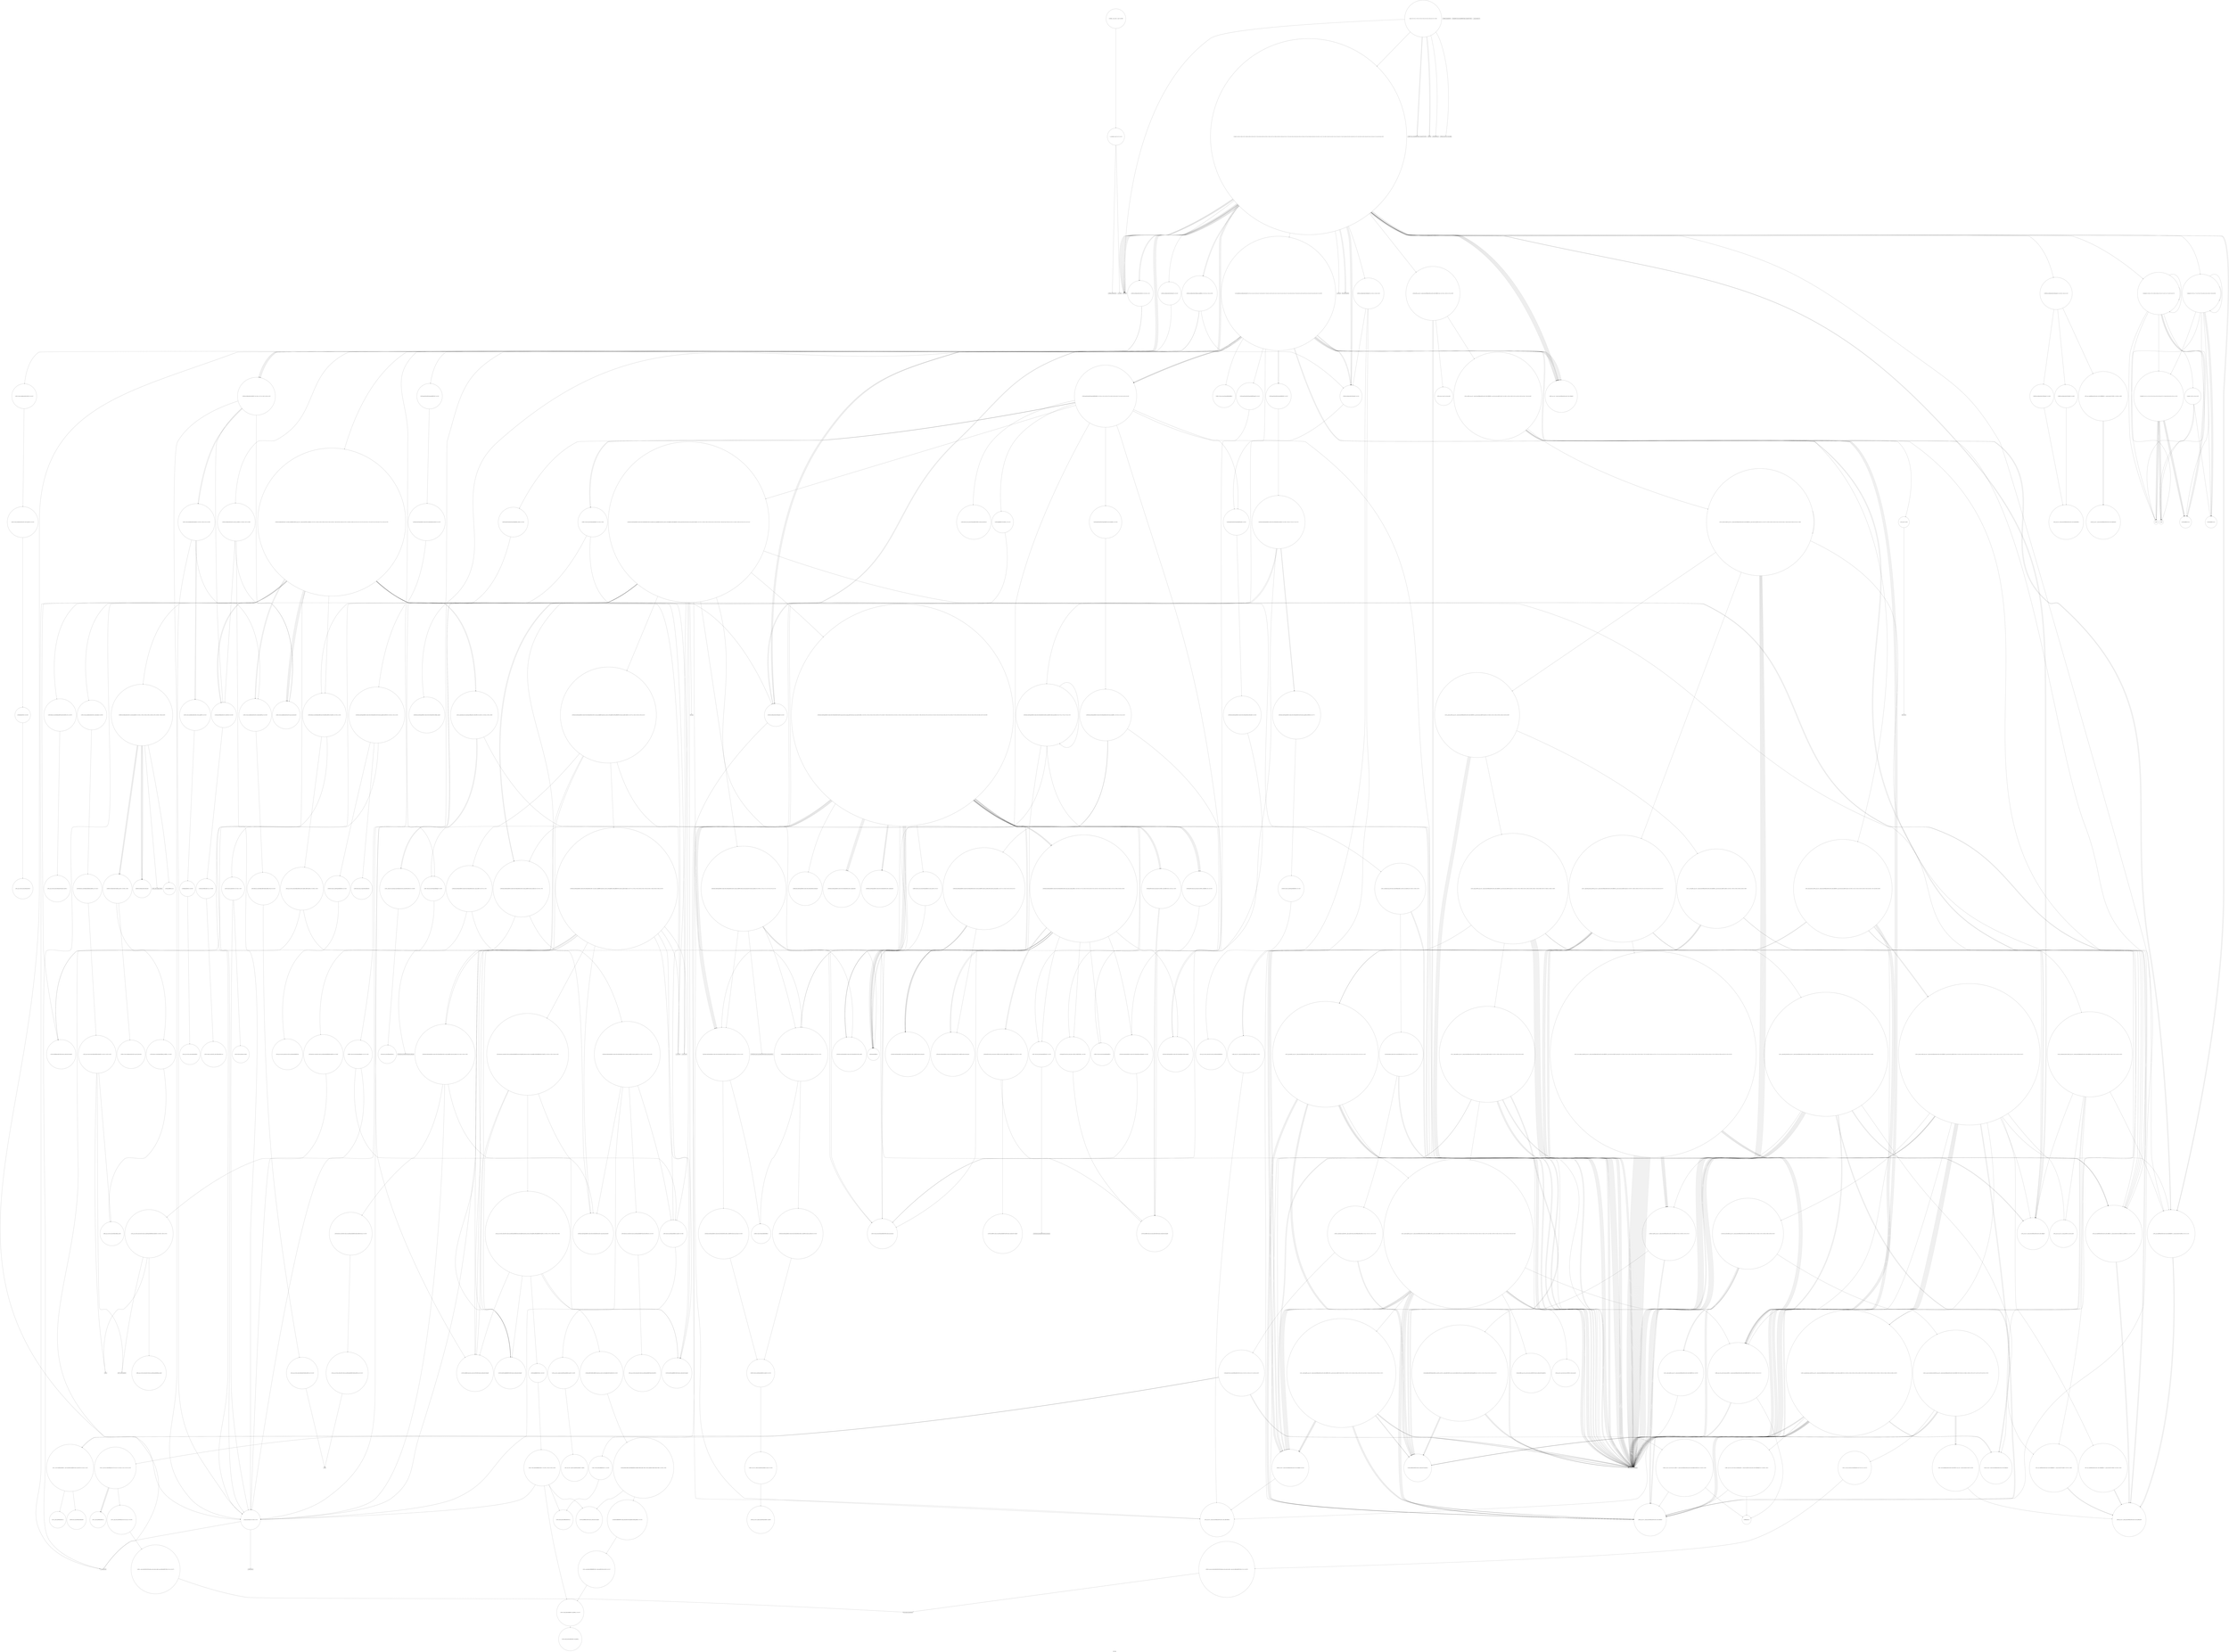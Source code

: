 digraph "Call Graph" {
	label="Call Graph";

	Node0x5618b6ddb1d0 [shape=record,shape=circle,label="{__cxx_global_var_init|{<s0>1|<s1>2}}"];
	Node0x5618b6ddb1d0:s0 -> Node0x5618b6ddb250[color=black];
	Node0x5618b6ddb1d0:s1 -> Node0x5618b7425960[color=black];
	Node0x5618b742d220 [shape=record,shape=circle,label="{_ZSt32__make_move_if_noexcept_iteratorI6AttackSt13move_iteratorIPS0_EET0_PT_|{<s0>408}}"];
	Node0x5618b742d220:s0 -> Node0x5618b7429800[color=black];
	Node0x5618b7427060 [shape=record,shape=circle,label="{_ZNKSt8_Rb_treeIiSt4pairIKiiESt10_Select1stIS2_ESt4lessIiESaIS2_EE8key_compEv}"];
	Node0x5618b7425ee0 [shape=record,shape=circle,label="{_ZNSt3mapIiiSt4lessIiESaISt4pairIKiiEEE5beginEv|{<s0>45}}"];
	Node0x5618b7425ee0:s0 -> Node0x5618b742bd20[color=black];
	Node0x5618b7429900 [shape=record,shape=circle,label="{_ZSt6__sortIN9__gnu_cxx17__normal_iteratorIP6AttackSt6vectorIS2_SaIS2_EEEENS0_5__ops15_Iter_less_iterEEvT_SA_T0_|{<s0>428|<s1>429|<s2>430|<s3>431|<s4>432|<s5>433|<s6>434|<s7>435|<s8>436}}"];
	Node0x5618b7429900:s0 -> Node0x5618b7425be0[color=black];
	Node0x5618b7429900:s1 -> Node0x5618b7429300[color=black];
	Node0x5618b7429900:s2 -> Node0x5618b7429300[color=black];
	Node0x5618b7429900:s3 -> Node0x5618b742cb20[color=black];
	Node0x5618b7429900:s4 -> Node0x5618b7429a80[color=black];
	Node0x5618b7429900:s5 -> Node0x5618b7429a00[color=black];
	Node0x5618b7429900:s6 -> Node0x5618b7429300[color=black];
	Node0x5618b7429900:s7 -> Node0x5618b7429300[color=black];
	Node0x5618b7429900:s8 -> Node0x5618b7429b00[color=black];
	Node0x5618b7427760 [shape=record,shape=circle,label="{_ZNK9__gnu_cxx13new_allocatorISt13_Rb_tree_nodeISt4pairIKiiEEE8max_sizeEv}"];
	Node0x5618b74265e0 [shape=record,shape=circle,label="{_Z3algv|{<s0>85|<s1>86|<s2>87|<s3>88|<s4>89|<s5>90|<s6>91|<s7>92|<s8>93|<s9>94|<s10>95|<s11>96|<s12>97|<s13>98|<s14>99|<s15>100|<s16>101|<s17>102|<s18>103|<s19>104|<s20>105|<s21>106|<s22>107|<s23>108|<s24>109|<s25>110|<s26>111|<s27>112|<s28>113|<s29>114|<s30>115|<s31>116|<s32>117|<s33>118|<s34>119|<s35>120|<s36>121|<s37>122|<s38>123|<s39>124|<s40>125|<s41>126|<s42>127|<s43>128|<s44>129}}"];
	Node0x5618b74265e0:s0 -> Node0x5618b7426660[color=black];
	Node0x5618b74265e0:s1 -> Node0x5618b74266e0[color=black];
	Node0x5618b74265e0:s2 -> Node0x5618b7426660[color=black];
	Node0x5618b74265e0:s3 -> Node0x5618b7426660[color=black];
	Node0x5618b74265e0:s4 -> Node0x5618b7426660[color=black];
	Node0x5618b74265e0:s5 -> Node0x5618b7426660[color=black];
	Node0x5618b74265e0:s6 -> Node0x5618b7426660[color=black];
	Node0x5618b74265e0:s7 -> Node0x5618b7426660[color=black];
	Node0x5618b74265e0:s8 -> Node0x5618b7426660[color=black];
	Node0x5618b74265e0:s9 -> Node0x5618b7426660[color=black];
	Node0x5618b74265e0:s10 -> Node0x5618b7426760[color=black];
	Node0x5618b74265e0:s11 -> Node0x5618b7425a60[color=black];
	Node0x5618b74265e0:s12 -> Node0x5618b7425b60[color=black];
	Node0x5618b74265e0:s13 -> Node0x5618b7425c60[color=black];
	Node0x5618b74265e0:s14 -> Node0x5618b74267e0[color=black];
	Node0x5618b74265e0:s15 -> Node0x5618b7426860[color=black];
	Node0x5618b74265e0:s16 -> Node0x5618b74268e0[color=black];
	Node0x5618b74265e0:s17 -> Node0x5618b74268e0[color=black];
	Node0x5618b74265e0:s18 -> Node0x5618b74266e0[color=black];
	Node0x5618b74265e0:s19 -> Node0x5618b7425b60[color=black];
	Node0x5618b74265e0:s20 -> Node0x5618b7425c60[color=black];
	Node0x5618b74265e0:s21 -> Node0x5618b7425be0[color=black];
	Node0x5618b74265e0:s22 -> Node0x5618b7426960[color=black];
	Node0x5618b74265e0:s23 -> Node0x5618b74269e0[color=black];
	Node0x5618b74265e0:s24 -> Node0x5618b7425d60[color=black];
	Node0x5618b74265e0:s25 -> Node0x5618b7425b60[color=black];
	Node0x5618b74265e0:s26 -> Node0x5618b7425c60[color=black];
	Node0x5618b74265e0:s27 -> Node0x5618b7425be0[color=black];
	Node0x5618b74265e0:s28 -> Node0x5618b7425d60[color=black];
	Node0x5618b74265e0:s29 -> Node0x5618b7425d60[color=black];
	Node0x5618b74265e0:s30 -> Node0x5618b7425d60[color=black];
	Node0x5618b74265e0:s31 -> Node0x5618b74264e0[color=black];
	Node0x5618b74265e0:s32 -> Node0x5618b7425e60[color=black];
	Node0x5618b74265e0:s33 -> Node0x5618b7426b60[color=black];
	Node0x5618b74265e0:s34 -> Node0x5618b7426a60[color=black];
	Node0x5618b74265e0:s35 -> Node0x5618b7425d60[color=black];
	Node0x5618b74265e0:s36 -> Node0x5618b7425d60[color=black];
	Node0x5618b74265e0:s37 -> Node0x5618b7426560[color=black];
	Node0x5618b74265e0:s38 -> Node0x5618b7425d60[color=black];
	Node0x5618b74265e0:s39 -> Node0x5618b7426ae0[color=black];
	Node0x5618b74265e0:s40 -> Node0x5618b7426760[color=black];
	Node0x5618b74265e0:s41 -> Node0x5618b7425e60[color=black];
	Node0x5618b74265e0:s42 -> Node0x5618b7426b60[color=black];
	Node0x5618b74265e0:s43 -> Node0x5618b7426b60[color=black];
	Node0x5618b74265e0:s44 -> Node0x5618b7426b60[color=black];
	Node0x5618b742a000 [shape=record,shape=circle,label="{_ZNK9__gnu_cxx17__normal_iteratorIP6AttackSt6vectorIS1_SaIS1_EEEplEl|{<s0>524}}"];
	Node0x5618b742a000:s0 -> Node0x5618b7428e00[color=black];
	Node0x5618b7427e60 [shape=record,shape=circle,label="{_ZSt12__get_helperILm0ERKiJEERT0_RSt11_Tuple_implIXT_EJS2_DpT1_EE|{<s0>311}}"];
	Node0x5618b7427e60:s0 -> Node0x5618b7427be0[color=black];
	Node0x5618b7426ce0 [shape=record,shape=Mrecord,label="{_ZStlsISt11char_traitsIcEERSt13basic_ostreamIcT_ES5_PKc}"];
	Node0x5618b742a700 [shape=record,shape=circle,label="{_ZSt26__unguarded_insertion_sortIN9__gnu_cxx17__normal_iteratorIP6AttackSt6vectorIS2_SaIS2_EEEENS0_5__ops15_Iter_less_iterEEvT_SA_T0_|{<s0>638|<s1>639|<s2>640|<s3>641|<s4>642|<s5>643}}"];
	Node0x5618b742a700:s0 -> Node0x5618b7429300[color=black];
	Node0x5618b742a700:s1 -> Node0x5618b7425be0[color=black];
	Node0x5618b742a700:s2 -> Node0x5618b7429300[color=black];
	Node0x5618b742a700:s3 -> Node0x5618b742a900[color=black];
	Node0x5618b742a700:s4 -> Node0x5618b742a880[color=black];
	Node0x5618b742a700:s5 -> Node0x5618b7425e60[color=black];
	Node0x5618b742bda0 [shape=record,shape=circle,label="{_ZNSt4pairIPSt18_Rb_tree_node_baseS1_EC2IRPSt13_Rb_tree_nodeIS_IKiiEERS1_Lb1EEEOT_OT0_|{<s0>337|<s1>338}}"];
	Node0x5618b742bda0:s0 -> Node0x5618b742be20[color=black];
	Node0x5618b742bda0:s1 -> Node0x5618b742bca0[color=black];
	Node0x5618b7428400 [shape=record,shape=circle,label="{_ZNSt8_Rb_treeIiSt4pairIKiiESt10_Select1stIS2_ESt4lessIiESaIS2_EED2Ev|{<s0>168|<s1>169|<s2>170|<s3>171|<s4>172}}"];
	Node0x5618b7428400:s0 -> Node0x5618b7428500[color=black];
	Node0x5618b7428400:s1 -> Node0x5618b7428480[color=black];
	Node0x5618b7428400:s2 -> Node0x5618b7428580[color=black];
	Node0x5618b7428400:s3 -> Node0x5618b7428580[color=black];
	Node0x5618b7428400:s4 -> Node0x5618b7428280[color=black];
	Node0x5618b742ae00 [shape=record,shape=circle,label="{_ZNK9__gnu_cxx17__normal_iteratorIPK6AttackSt6vectorIS1_SaIS1_EEE4baseEv}"];
	Node0x5618b742c4a0 [shape=record,shape=circle,label="{_ZSt8_DestroyIP6AttackEvT_S2_|{<s0>349}}"];
	Node0x5618b742c4a0:s0 -> Node0x5618b742c520[color=black];
	Node0x5618b7428b00 [shape=record,shape=circle,label="{_ZN9__gnu_cxx16__aligned_membufISt4pairIKiiEE7_M_addrEv}"];
	Node0x5618b742cba0 [shape=record,shape=circle,label="{_ZNSt12_Vector_baseI6AttackSaIS0_EE11_M_allocateEm|{<s0>393}}"];
	Node0x5618b742cba0:s0 -> Node0x5618b742d0a0[color=black];
	Node0x5618b7429200 [shape=record,shape=circle,label="{_ZNSt23_Rb_tree_const_iteratorISt4pairIKiiEEC2ERKSt17_Rb_tree_iteratorIS2_E}"];
	Node0x5618b6ddb250 [shape=record,shape=Mrecord,label="{_ZNSt8ios_base4InitC1Ev}"];
	Node0x5618b742d2a0 [shape=record,shape=circle,label="{_ZSt18uninitialized_copyISt13move_iteratorIP6AttackES2_ET0_T_S5_S4_|{<s0>409|<s1>410|<s2>411}}"];
	Node0x5618b742d2a0:s0 -> Node0x5618b7429300[color=black];
	Node0x5618b742d2a0:s1 -> Node0x5618b7429300[color=black];
	Node0x5618b742d2a0:s2 -> Node0x5618b742d320[color=black];
	Node0x5618b74270e0 [shape=record,shape=circle,label="{_ZNSt8_Rb_treeIiSt4pairIKiiESt10_Select1stIS2_ESt4lessIiESaIS2_EE14_M_create_nodeIJRKSt21piecewise_construct_tSt5tupleIJRS1_EESD_IJEEEEEPSt13_Rb_tree_nodeIS2_EDpOT_|{<s0>227|<s1>228|<s2>229|<s3>230|<s4>231}}"];
	Node0x5618b74270e0:s0 -> Node0x5618b7427560[color=black];
	Node0x5618b74270e0:s1 -> Node0x5618b7427160[color=black];
	Node0x5618b74270e0:s2 -> Node0x5618b74271e0[color=black];
	Node0x5618b74270e0:s3 -> Node0x5618b7427260[color=black];
	Node0x5618b74270e0:s4 -> Node0x5618b74275e0[color=black];
	Node0x5618b7425f60 [shape=record,shape=circle,label="{_ZNKSt17_Rb_tree_iteratorISt4pairIKiiEEneERKS3_}"];
	Node0x5618b7429980 [shape=record,shape=circle,label="{_ZN9__gnu_cxx5__ops16__iter_less_iterEv}"];
	Node0x5618b74277e0 [shape=record,shape=Mrecord,label="{_ZSt17__throw_bad_allocv}"];
	Node0x5618b7426660 [shape=record,shape=Mrecord,label="{_ZNSirsERi}"];
	Node0x5618b742a080 [shape=record,shape=circle,label="{_ZSt13__adjust_heapIN9__gnu_cxx17__normal_iteratorIP6AttackSt6vectorIS2_SaIS2_EEEElS2_NS0_5__ops15_Iter_less_iterEEvT_T0_SB_T1_T2_|{<s0>525|<s1>526|<s2>527|<s3>528|<s4>529|<s5>530|<s6>531|<s7>532|<s8>533|<s9>534|<s10>535|<s11>536|<s12>537|<s13>538|<s14>539|<s15>540|<s16>541|<s17>542|<s18>543|<s19>544|<s20>545}}"];
	Node0x5618b742a080:s0 -> Node0x5618b742a000[color=black];
	Node0x5618b742a080:s1 -> Node0x5618b742a000[color=black];
	Node0x5618b742a080:s2 -> Node0x5618b7429e80[color=black];
	Node0x5618b742a080:s3 -> Node0x5618b742a000[color=black];
	Node0x5618b742a080:s4 -> Node0x5618b7426ae0[color=black];
	Node0x5618b742a080:s5 -> Node0x5618b7429f80[color=black];
	Node0x5618b742a080:s6 -> Node0x5618b742a000[color=black];
	Node0x5618b742a080:s7 -> Node0x5618b7426ae0[color=black];
	Node0x5618b742a080:s8 -> Node0x5618b7429300[color=black];
	Node0x5618b742a080:s9 -> Node0x5618b742a000[color=black];
	Node0x5618b742a080:s10 -> Node0x5618b7426ae0[color=black];
	Node0x5618b742a080:s11 -> Node0x5618b7429f80[color=black];
	Node0x5618b742a080:s12 -> Node0x5618b742a000[color=black];
	Node0x5618b742a080:s13 -> Node0x5618b7426ae0[color=black];
	Node0x5618b742a080:s14 -> Node0x5618b7429300[color=black];
	Node0x5618b742a080:s15 -> Node0x5618b742a100[color=black];
	Node0x5618b742a080:s16 -> Node0x5618b742a180[color=black];
	Node0x5618b742a080:s17 -> Node0x5618b7429300[color=black];
	Node0x5618b742a080:s18 -> Node0x5618b7429f80[color=black];
	Node0x5618b742a080:s19 -> Node0x5618b7429300[color=black];
	Node0x5618b742a080:s20 -> Node0x5618b742a200[color=black];
	Node0x5618b7427ee0 [shape=record,shape=circle,label="{_ZNKSt23_Rb_tree_const_iteratorISt4pairIKiiEE13_M_const_castEv|{<s0>312}}"];
	Node0x5618b7427ee0:s0 -> Node0x5618b7429580[color=black];
	Node0x5618b7426d60 [shape=record,shape=Mrecord,label="{_ZNSolsEi}"];
	Node0x5618b742a780 [shape=record,shape=circle,label="{_ZN9__gnu_cxxeqIP6AttackSt6vectorIS1_SaIS1_EEEEbRKNS_17__normal_iteratorIT_T0_EESB_|{<s0>644|<s1>645}}"];
	Node0x5618b742a780:s0 -> Node0x5618b7428e80[color=black];
	Node0x5618b742a780:s1 -> Node0x5618b7428e80[color=black];
	Node0x5618b742be20 [shape=record,shape=circle,label="{_ZSt7forwardIRPSt13_Rb_tree_nodeISt4pairIKiiEEEOT_RNSt16remove_referenceIS7_E4typeE}"];
	Node0x5618b7428480 [shape=record,shape=circle,label="{_ZNSt8_Rb_treeIiSt4pairIKiiESt10_Select1stIS2_ESt4lessIiESaIS2_EE8_M_eraseEPSt13_Rb_tree_nodeIS2_E|{<s0>173|<s1>174|<s2>175|<s3>176}}"];
	Node0x5618b7428480:s0 -> Node0x5618b7428600[color=black];
	Node0x5618b7428480:s1 -> Node0x5618b7428480[color=black];
	Node0x5618b7428480:s2 -> Node0x5618b7428680[color=black];
	Node0x5618b7428480:s3 -> Node0x5618b7428700[color=black];
	Node0x5618b742ae80 [shape=record,shape=circle,label="{_ZN9__gnu_cxx17__normal_iteratorIPK6AttackSt6vectorIS1_SaIS1_EEEC2ERKS3_}"];
	Node0x5618b742c520 [shape=record,shape=circle,label="{_ZNSt12_Destroy_auxILb1EE9__destroyIP6AttackEEvT_S4_}"];
	Node0x5618b7428b80 [shape=record,shape=circle,label="{_ZNSt16allocator_traitsISaISt13_Rb_tree_nodeISt4pairIKiiEEEE10deallocateERS5_PS4_m|{<s0>190}}"];
	Node0x5618b7428b80:s0 -> Node0x5618b7428c00[color=black];
	Node0x5618b742cc20 [shape=record,shape=circle,label="{_ZSt34__uninitialized_move_if_noexcept_aIP6AttackS1_SaIS0_EET0_T_S4_S3_RT1_|{<s0>394|<s1>395|<s2>396}}"];
	Node0x5618b742cc20:s0 -> Node0x5618b742d220[color=black];
	Node0x5618b742cc20:s1 -> Node0x5618b742d220[color=black];
	Node0x5618b742cc20:s2 -> Node0x5618b742d1a0[color=black];
	Node0x5618b7429280 [shape=record,shape=circle,label="{_ZNSt5tupleIJRKiEEC2IvLb1EEES1_|{<s0>213}}"];
	Node0x5618b7429280:s0 -> Node0x5618b742bfa0[color=black];
	Node0x5618b74258e0 [shape=record,shape=Mrecord,label="{_ZNSt8ios_base4InitD1Ev}"];
	Node0x5618b742d320 [shape=record,shape=circle,label="{_ZNSt20__uninitialized_copyILb1EE13__uninit_copyISt13move_iteratorIP6AttackES4_EET0_T_S7_S6_|{<s0>412|<s1>413|<s2>414}}"];
	Node0x5618b742d320:s0 -> Node0x5618b7429300[color=black];
	Node0x5618b742d320:s1 -> Node0x5618b7429300[color=black];
	Node0x5618b742d320:s2 -> Node0x5618b742d3a0[color=black];
	Node0x5618b7427160 [shape=record,shape=circle,label="{_ZSt7forwardIRKSt21piecewise_construct_tEOT_RNSt16remove_referenceIS3_E4typeE}"];
	Node0x5618b7425fe0 [shape=record,shape=circle,label="{_ZNSt3mapIiiSt4lessIiESaISt4pairIKiiEEE3endEv|{<s0>46}}"];
	Node0x5618b7425fe0:s0 -> Node0x5618b742c020[color=black];
	Node0x5618b7429a00 [shape=record,shape=circle,label="{_ZSt16__introsort_loopIN9__gnu_cxx17__normal_iteratorIP6AttackSt6vectorIS2_SaIS2_EEEElNS0_5__ops15_Iter_less_iterEEvT_SA_T0_T1_|{<s0>437|<s1>438|<s2>439|<s3>440|<s4>441|<s5>442|<s6>443|<s7>444|<s8>445|<s9>446|<s10>447|<s11>448}}"];
	Node0x5618b7429a00:s0 -> Node0x5618b742cb20[color=black];
	Node0x5618b7429a00:s1 -> Node0x5618b7429300[color=black];
	Node0x5618b7429a00:s2 -> Node0x5618b7429300[color=black];
	Node0x5618b7429a00:s3 -> Node0x5618b7429300[color=black];
	Node0x5618b7429a00:s4 -> Node0x5618b7429b80[color=black];
	Node0x5618b7429a00:s5 -> Node0x5618b7429300[color=black];
	Node0x5618b7429a00:s6 -> Node0x5618b7429300[color=black];
	Node0x5618b7429a00:s7 -> Node0x5618b7429c00[color=black];
	Node0x5618b7429a00:s8 -> Node0x5618b7429300[color=black];
	Node0x5618b7429a00:s9 -> Node0x5618b7429300[color=black];
	Node0x5618b7429a00:s10 -> Node0x5618b7429a00[color=black];
	Node0x5618b7429a00:s11 -> Node0x5618b7429300[color=black];
	Node0x5618b7427860 [shape=record,shape=Mrecord,label="{_Znwm}"];
	Node0x5618b74266e0 [shape=record,shape=circle,label="{_ZNSt6vectorI6AttackSaIS0_EEC2Ev|{<s0>130|<s1>131}}"];
	Node0x5618b74266e0:s0 -> Node0x5618b742c120[color=black];
	Node0x5618b74266e0:s1 -> Node0x5618b7428280[color=black];
	Node0x5618b742a100 [shape=record,shape=circle,label="{_ZSt4moveIRN9__gnu_cxx5__ops15_Iter_less_iterEEONSt16remove_referenceIT_E4typeEOS5_}"];
	Node0x5618b7427f60 [shape=record,shape=circle,label="{_ZNKSt8_Rb_treeIiSt4pairIKiiESt10_Select1stIS2_ESt4lessIiESaIS2_EE4sizeEv}"];
	Node0x5618b7426de0 [shape=record,shape=Mrecord,label="{_ZNSolsEPFRSoS_E}"];
	Node0x5618b742a800 [shape=record,shape=circle,label="{_ZSt13move_backwardIN9__gnu_cxx17__normal_iteratorIP6AttackSt6vectorIS2_SaIS2_EEEES7_ET0_T_S9_S8_|{<s0>646|<s1>647|<s2>648|<s3>649|<s4>650|<s5>651}}"];
	Node0x5618b742a800:s0 -> Node0x5618b7429300[color=black];
	Node0x5618b742a800:s1 -> Node0x5618b742aa00[color=black];
	Node0x5618b742a800:s2 -> Node0x5618b7429300[color=black];
	Node0x5618b742a800:s3 -> Node0x5618b742aa00[color=black];
	Node0x5618b742a800:s4 -> Node0x5618b7429300[color=black];
	Node0x5618b742a800:s5 -> Node0x5618b742a980[color=black];
	Node0x5618b742bea0 [shape=record,shape=Mrecord,label="{_ZSt18_Rb_tree_decrementPSt18_Rb_tree_node_base}"];
	Node0x5618b7428500 [shape=record,shape=circle,label="{_ZNSt8_Rb_treeIiSt4pairIKiiESt10_Select1stIS2_ESt4lessIiESaIS2_EE8_M_beginEv}"];
	Node0x5618b742af00 [shape=record,shape=circle,label="{_ZNSt6vectorI6AttackSaIS0_EE15_M_erase_at_endEPS0_|{<s0>686|<s1>687|<s2>688}}"];
	Node0x5618b742af00:s0 -> Node0x5618b742c3a0[color=black];
	Node0x5618b742af00:s1 -> Node0x5618b742c320[color=black];
	Node0x5618b742af00:s2 -> Node0x5618b7428280[color=black];
	Node0x5618b742c5a0 [shape=record,shape=circle,label="{_ZNSt12_Vector_baseI6AttackSaIS0_EE13_M_deallocateEPS0_m|{<s0>350}}"];
	Node0x5618b742c5a0:s0 -> Node0x5618b742c6a0[color=black];
	Node0x5618b7428c00 [shape=record,shape=circle,label="{_ZN9__gnu_cxx13new_allocatorISt13_Rb_tree_nodeISt4pairIKiiEEE10deallocateEPS5_m|{<s0>191}}"];
	Node0x5618b7428c00:s0 -> Node0x5618b7428c80[color=black];
	Node0x5618b742cca0 [shape=record,shape=circle,label="{_ZNSt16allocator_traitsISaI6AttackEE7destroyIS0_EEvRS1_PT_|{<s0>397}}"];
	Node0x5618b742cca0:s0 -> Node0x5618b7429880[color=black];
	Node0x5618b7429300 [shape=record,shape=Mrecord,label="{llvm.memcpy.p0i8.p0i8.i64}"];
	Node0x5618b7425960 [shape=record,shape=Mrecord,label="{__cxa_atexit}"];
	Node0x5618b742d3a0 [shape=record,shape=circle,label="{_ZSt4copyISt13move_iteratorIP6AttackES2_ET0_T_S5_S4_|{<s0>415|<s1>416|<s2>417|<s3>418|<s4>419}}"];
	Node0x5618b742d3a0:s0 -> Node0x5618b7429300[color=black];
	Node0x5618b742d3a0:s1 -> Node0x5618b742d4a0[color=black];
	Node0x5618b742d3a0:s2 -> Node0x5618b7429300[color=black];
	Node0x5618b742d3a0:s3 -> Node0x5618b742d4a0[color=black];
	Node0x5618b742d3a0:s4 -> Node0x5618b742d420[color=black];
	Node0x5618b74271e0 [shape=record,shape=circle,label="{_ZSt7forwardISt5tupleIJRKiEEEOT_RNSt16remove_referenceIS4_E4typeE}"];
	Node0x5618b7426060 [shape=record,shape=circle,label="{_ZNKSt17_Rb_tree_iteratorISt4pairIKiiEEptEv|{<s0>47|<s1>48}}"];
	Node0x5618b7426060:s0 -> Node0x5618b7428980[color=black];
	Node0x5618b7426060:s1 -> Node0x5618b7428280[color=black];
	Node0x5618b7429a80 [shape=record,shape=circle,label="{_ZSt4__lgl|{<s0>449}}"];
	Node0x5618b7429a80:s0 -> Node0x5618b742a600[color=black];
	Node0x5618b74278e0 [shape=record,shape=circle,label="{_ZNSt16allocator_traitsISaISt13_Rb_tree_nodeISt4pairIKiiEEEE9constructIS3_JRKSt21piecewise_construct_tSt5tupleIJRS2_EESB_IJEEEEEvRS5_PT_DpOT0_|{<s0>292|<s1>293|<s2>294|<s3>295}}"];
	Node0x5618b74278e0:s0 -> Node0x5618b7427160[color=black];
	Node0x5618b74278e0:s1 -> Node0x5618b74271e0[color=black];
	Node0x5618b74278e0:s2 -> Node0x5618b7427260[color=black];
	Node0x5618b74278e0:s3 -> Node0x5618b7427960[color=black];
	Node0x5618b7426760 [shape=record,shape=circle,label="{_ZNSt6vectorI6AttackSaIS0_EE9push_backERKS0_|{<s0>132|<s1>133|<s2>134}}"];
	Node0x5618b7426760:s0 -> Node0x5618b742c8a0[color=black];
	Node0x5618b7426760:s1 -> Node0x5618b7425c60[color=black];
	Node0x5618b7426760:s2 -> Node0x5618b742c920[color=black];
	Node0x5618b742a180 [shape=record,shape=circle,label="{_ZN9__gnu_cxx5__ops14_Iter_less_valC2ENS0_15_Iter_less_iterE}"];
	Node0x5618b742b820 [shape=record,shape=circle,label="{_ZNSt8_Rb_treeIiSt4pairIKiiESt10_Select1stIS2_ESt4lessIiESaIS2_EE6_S_keyEPKSt18_Rb_tree_node_base|{<s0>313|<s1>314}}"];
	Node0x5618b742b820:s0 -> Node0x5618b742bc20[color=black];
	Node0x5618b742b820:s1 -> Node0x5618b7429600[color=black];
	Node0x5618b7426e60 [shape=record,shape=Mrecord,label="{_ZSt4endlIcSt11char_traitsIcEERSt13basic_ostreamIT_T0_ES6_}"];
	Node0x5618b742a880 [shape=record,shape=circle,label="{_ZSt25__unguarded_linear_insertIN9__gnu_cxx17__normal_iteratorIP6AttackSt6vectorIS2_SaIS2_EEEENS0_5__ops14_Val_less_iterEEvT_T0_|{<s0>652|<s1>653|<s2>654|<s3>655|<s4>656|<s5>657|<s6>658|<s7>659|<s8>660|<s9>661|<s10>662|<s11>663|<s12>664|<s13>665|<s14>666|<s15>667}}"];
	Node0x5618b742a880:s0 -> Node0x5618b7426ae0[color=black];
	Node0x5618b742a880:s1 -> Node0x5618b7429f80[color=black];
	Node0x5618b742a880:s2 -> Node0x5618b7429300[color=black];
	Node0x5618b742a880:s3 -> Node0x5618b7429300[color=black];
	Node0x5618b742a880:s4 -> Node0x5618b742a300[color=black];
	Node0x5618b742a880:s5 -> Node0x5618b7429300[color=black];
	Node0x5618b742a880:s6 -> Node0x5618b742ac00[color=black];
	Node0x5618b742a880:s7 -> Node0x5618b7426ae0[color=black];
	Node0x5618b742a880:s8 -> Node0x5618b7429f80[color=black];
	Node0x5618b742a880:s9 -> Node0x5618b7426ae0[color=black];
	Node0x5618b742a880:s10 -> Node0x5618b7429300[color=black];
	Node0x5618b742a880:s11 -> Node0x5618b7429300[color=black];
	Node0x5618b742a880:s12 -> Node0x5618b742a300[color=black];
	Node0x5618b742a880:s13 -> Node0x5618b7429f80[color=black];
	Node0x5618b742a880:s14 -> Node0x5618b7426ae0[color=black];
	Node0x5618b742a880:s15 -> Node0x5618b7429300[color=black];
	Node0x5618b742bf20 [shape=record,shape=Mrecord,label="{_ZSt29_Rb_tree_insert_and_rebalancebPSt18_Rb_tree_node_baseS0_RS_}"];
	Node0x5618b7428580 [shape=record,shape=circle,label="{_ZNSt8_Rb_treeIiSt4pairIKiiESt10_Select1stIS2_ESt4lessIiESaIS2_EE13_Rb_tree_implIS6_Lb1EED2Ev|{<s0>177}}"];
	Node0x5618b7428580:s0 -> Node0x5618b7428d00[color=black];
	Node0x5618b742af80 [shape=record,shape=circle,label="{_GLOBAL__sub_I_meret_2_1.cpp|{<s0>689}}"];
	Node0x5618b742af80:s0 -> Node0x5618b6ddb1d0[color=black];
	Node0x5618b742c620 [shape=record,shape=circle,label="{_ZNSt12_Vector_baseI6AttackSaIS0_EE12_Vector_implD2Ev|{<s0>351}}"];
	Node0x5618b742c620:s0 -> Node0x5618b742c7a0[color=black];
	Node0x5618b7428c80 [shape=record,shape=Mrecord,label="{_ZdlPv}"];
	Node0x5618b742cd20 [shape=record,shape=circle,label="{_ZNKSt6vectorI6AttackSaIS0_EE8max_sizeEv|{<s0>398|<s1>399}}"];
	Node0x5618b742cd20:s0 -> Node0x5618b742cfa0[color=black];
	Node0x5618b742cd20:s1 -> Node0x5618b742cf20[color=black];
	Node0x5618b7429380 [shape=record,shape=circle,label="{_ZNSt8_Rb_treeIiSt4pairIKiiESt10_Select1stIS2_ESt4lessIiESaIS2_EE11lower_boundERS1_|{<s0>214|<s1>215|<s2>216}}"];
	Node0x5618b7429380:s0 -> Node0x5618b7428500[color=black];
	Node0x5618b7429380:s1 -> Node0x5618b7429480[color=black];
	Node0x5618b7429380:s2 -> Node0x5618b7429400[color=black];
	Node0x5618b74259e0 [shape=record,shape=circle,label="{_ZltRK6AttackS1_}"];
	Node0x5618b742d420 [shape=record,shape=circle,label="{_ZSt14__copy_move_a2ILb1EP6AttackS1_ET1_T0_S3_S2_|{<s0>420|<s1>421|<s2>422|<s3>423}}"];
	Node0x5618b742d420:s0 -> Node0x5618b742d5a0[color=black];
	Node0x5618b742d420:s1 -> Node0x5618b742d5a0[color=black];
	Node0x5618b742d420:s2 -> Node0x5618b742d5a0[color=black];
	Node0x5618b742d420:s3 -> Node0x5618b742d520[color=black];
	Node0x5618b7427260 [shape=record,shape=circle,label="{_ZSt7forwardISt5tupleIJEEEOT_RNSt16remove_referenceIS2_E4typeE}"];
	Node0x5618b74260e0 [shape=record,shape=circle,label="{_ZNSt17_Rb_tree_iteratorISt4pairIKiiEEppEv|{<s0>49}}"];
	Node0x5618b74260e0:s0 -> Node0x5618b742c0a0[color=black];
	Node0x5618b7429b00 [shape=record,shape=circle,label="{_ZSt22__final_insertion_sortIN9__gnu_cxx17__normal_iteratorIP6AttackSt6vectorIS2_SaIS2_EEEENS0_5__ops15_Iter_less_iterEEvT_SA_T0_|{<s0>450|<s1>451|<s2>452|<s3>453|<s4>454|<s5>455|<s6>456|<s7>457|<s8>458|<s9>459}}"];
	Node0x5618b7429b00:s0 -> Node0x5618b742cb20[color=black];
	Node0x5618b7429b00:s1 -> Node0x5618b7429300[color=black];
	Node0x5618b7429b00:s2 -> Node0x5618b742a000[color=black];
	Node0x5618b7429b00:s3 -> Node0x5618b742a680[color=black];
	Node0x5618b7429b00:s4 -> Node0x5618b742a000[color=black];
	Node0x5618b7429b00:s5 -> Node0x5618b7429300[color=black];
	Node0x5618b7429b00:s6 -> Node0x5618b742a700[color=black];
	Node0x5618b7429b00:s7 -> Node0x5618b7429300[color=black];
	Node0x5618b7429b00:s8 -> Node0x5618b7429300[color=black];
	Node0x5618b7429b00:s9 -> Node0x5618b742a680[color=black];
	Node0x5618b7427960 [shape=record,shape=circle,label="{_ZN9__gnu_cxx13new_allocatorISt13_Rb_tree_nodeISt4pairIKiiEEE9constructIS4_JRKSt21piecewise_construct_tSt5tupleIJRS3_EESB_IJEEEEEvPT_DpOT0_|{<s0>296|<s1>297|<s2>298|<s3>299|<s4>300}}"];
	Node0x5618b7427960:s0 -> Node0x5618b7427160[color=black];
	Node0x5618b7427960:s1 -> Node0x5618b74271e0[color=black];
	Node0x5618b7427960:s2 -> Node0x5618b74279e0[color=black];
	Node0x5618b7427960:s3 -> Node0x5618b7427260[color=black];
	Node0x5618b7427960:s4 -> Node0x5618b7427a60[color=black];
	Node0x5618b74267e0 [shape=record,shape=circle,label="{_ZSt4sortIN9__gnu_cxx17__normal_iteratorIP6AttackSt6vectorIS2_SaIS2_EEEEEvT_S8_|{<s0>135|<s1>136|<s2>137|<s3>138}}"];
	Node0x5618b74267e0:s0 -> Node0x5618b7429300[color=black];
	Node0x5618b74267e0:s1 -> Node0x5618b7429300[color=black];
	Node0x5618b74267e0:s2 -> Node0x5618b7429980[color=black];
	Node0x5618b74267e0:s3 -> Node0x5618b7429900[color=black];
	Node0x5618b742a200 [shape=record,shape=circle,label="{_ZSt11__push_heapIN9__gnu_cxx17__normal_iteratorIP6AttackSt6vectorIS2_SaIS2_EEEElS2_NS0_5__ops14_Iter_less_valEEvT_T0_SB_T1_RT2_|{<s0>546|<s1>547|<s2>548|<s3>549|<s4>550|<s5>551|<s6>552|<s7>553|<s8>554|<s9>555|<s10>556|<s11>557}}"];
	Node0x5618b742a200:s0 -> Node0x5618b742a000[color=black];
	Node0x5618b742a200:s1 -> Node0x5618b742a280[color=black];
	Node0x5618b742a200:s2 -> Node0x5618b742a000[color=black];
	Node0x5618b742a200:s3 -> Node0x5618b7426ae0[color=black];
	Node0x5618b742a200:s4 -> Node0x5618b7429f80[color=black];
	Node0x5618b742a200:s5 -> Node0x5618b742a000[color=black];
	Node0x5618b742a200:s6 -> Node0x5618b7426ae0[color=black];
	Node0x5618b742a200:s7 -> Node0x5618b7429300[color=black];
	Node0x5618b742a200:s8 -> Node0x5618b7429f80[color=black];
	Node0x5618b742a200:s9 -> Node0x5618b742a000[color=black];
	Node0x5618b742a200:s10 -> Node0x5618b7426ae0[color=black];
	Node0x5618b742a200:s11 -> Node0x5618b7429300[color=black];
	Node0x5618b742b8a0 [shape=record,shape=circle,label="{_ZNSt8_Rb_treeIiSt4pairIKiiESt10_Select1stIS2_ESt4lessIiESaIS2_EE12_M_rightmostEv}"];
	Node0x5618b7426ee0 [shape=record,shape=circle,label="{_ZNSt8_Rb_treeIiSt4pairIKiiESt10_Select1stIS2_ESt4lessIiESaIS2_EEC2Ev|{<s0>159}}"];
	Node0x5618b7426ee0:s0 -> Node0x5618b7426f60[color=black];
	Node0x5618b742a900 [shape=record,shape=circle,label="{_ZN9__gnu_cxx5__ops15__val_comp_iterENS0_15_Iter_less_iterE}"];
	Node0x5618b742bfa0 [shape=record,shape=circle,label="{_ZNSt11_Tuple_implILm0EJRKiEEC2ES1_|{<s0>339}}"];
	Node0x5618b742bfa0:s0 -> Node0x5618b7427c60[color=black];
	Node0x5618b7428600 [shape=record,shape=circle,label="{_ZNSt8_Rb_treeIiSt4pairIKiiESt10_Select1stIS2_ESt4lessIiESaIS2_EE8_S_rightEPSt18_Rb_tree_node_base}"];
	Node0x5618b742c6a0 [shape=record,shape=circle,label="{_ZNSt16allocator_traitsISaI6AttackEE10deallocateERS1_PS0_m|{<s0>352}}"];
	Node0x5618b742c6a0:s0 -> Node0x5618b742c720[color=black];
	Node0x5618b7428d00 [shape=record,shape=circle,label="{_ZNSaISt13_Rb_tree_nodeISt4pairIKiiEEED2Ev|{<s0>192}}"];
	Node0x5618b7428d00:s0 -> Node0x5618b7428d80[color=black];
	Node0x5618b742cda0 [shape=record,shape=circle,label="{_ZNKSt6vectorI6AttackSaIS0_EE4sizeEv}"];
	Node0x5618b7429400 [shape=record,shape=circle,label="{_ZNSt8_Rb_treeIiSt4pairIKiiESt10_Select1stIS2_ESt4lessIiESaIS2_EE14_M_lower_boundEPSt13_Rb_tree_nodeIS2_EPSt18_Rb_tree_node_baseRS1_|{<s0>217|<s1>218|<s2>219|<s3>220|<s4>221}}"];
	Node0x5618b7429400:s0 -> Node0x5618b7429500[color=black];
	Node0x5618b7429400:s1 -> Node0x5618b7429080[color=black];
	Node0x5618b7429400:s2 -> Node0x5618b7428680[color=black];
	Node0x5618b7429400:s3 -> Node0x5618b7428600[color=black];
	Node0x5618b7429400:s4 -> Node0x5618b7429580[color=black];
	Node0x5618b7425a60 [shape=record,shape=circle,label="{_Z7rescaleRSt6vectorI6AttackSaIS0_EE|{<s0>3|<s1>4|<s2>5|<s3>6|<s4>7|<s5>8|<s6>9|<s7>10|<s8>11|<s9>12|<s10>13|<s11>14|<s12>15|<s13>16|<s14>17|<s15>18|<s16>19|<s17>20|<s18>21|<s19>22|<s20>23|<s21>24|<s22>25|<s23>26|<s24>27|<s25>28}}"];
	Node0x5618b7425a60:s0 -> Node0x5618b7425ae0[color=black];
	Node0x5618b7425a60:s1 -> Node0x5618b7425b60[color=black];
	Node0x5618b7425a60:s2 -> Node0x5618b7425c60[color=black];
	Node0x5618b7425a60:s3 -> Node0x5618b7425be0[color=black];
	Node0x5618b7425a60:s4 -> Node0x5618b7425d60[color=black];
	Node0x5618b7425a60:s5 -> Node0x5618b7425ce0[color=black];
	Node0x5618b7425a60:s6 -> Node0x5618b7425d60[color=black];
	Node0x5618b7425a60:s7 -> Node0x5618b7425ce0[color=black];
	Node0x5618b7425a60:s8 -> Node0x5618b7425e60[color=black];
	Node0x5618b7425a60:s9 -> Node0x5618b7426160[color=black];
	Node0x5618b7425a60:s10 -> Node0x5618b7425ee0[color=black];
	Node0x5618b7425a60:s11 -> Node0x5618b7425fe0[color=black];
	Node0x5618b7425a60:s12 -> Node0x5618b7425f60[color=black];
	Node0x5618b7425a60:s13 -> Node0x5618b7426060[color=black];
	Node0x5618b7425a60:s14 -> Node0x5618b74260e0[color=black];
	Node0x5618b7425a60:s15 -> Node0x5618b7425b60[color=black];
	Node0x5618b7425a60:s16 -> Node0x5618b7425c60[color=black];
	Node0x5618b7425a60:s17 -> Node0x5618b7425be0[color=black];
	Node0x5618b7425a60:s18 -> Node0x5618b7425d60[color=black];
	Node0x5618b7425a60:s19 -> Node0x5618b7425ce0[color=black];
	Node0x5618b7425a60:s20 -> Node0x5618b7425d60[color=black];
	Node0x5618b7425a60:s21 -> Node0x5618b7425d60[color=black];
	Node0x5618b7425a60:s22 -> Node0x5618b7425ce0[color=black];
	Node0x5618b7425a60:s23 -> Node0x5618b7425d60[color=black];
	Node0x5618b7425a60:s24 -> Node0x5618b7425e60[color=black];
	Node0x5618b7425a60:s25 -> Node0x5618b7426160[color=black];
	Node0x5618b742d4a0 [shape=record,shape=circle,label="{_ZSt12__miter_baseIP6AttackEDTcl12__miter_basecldtfp_4baseEEESt13move_iteratorIT_E|{<s0>424|<s1>425}}"];
	Node0x5618b742d4a0:s0 -> Node0x5618b742d7a0[color=black];
	Node0x5618b742d4a0:s1 -> Node0x5618b742d720[color=black];
	Node0x5618b74272e0 [shape=record,shape=circle,label="{_ZNSt8_Rb_treeIiSt4pairIKiiESt10_Select1stIS2_ESt4lessIiESaIS2_EE29_M_get_insert_hint_unique_posESt23_Rb_tree_const_iteratorIS2_ERS1_|{<s0>232|<s1>233|<s2>234|<s3>235|<s4>236|<s5>237|<s6>238|<s7>239|<s8>240|<s9>241|<s10>242|<s11>243|<s12>244|<s13>245|<s14>246|<s15>247|<s16>248|<s17>249|<s18>250|<s19>251|<s20>252|<s21>253|<s22>254|<s23>255|<s24>256|<s25>257|<s26>258|<s27>259|<s28>260|<s29>261|<s30>262|<s31>263|<s32>264|<s33>265|<s34>266|<s35>267|<s36>268}}"];
	Node0x5618b74272e0:s0 -> Node0x5618b7427ee0[color=black];
	Node0x5618b74272e0:s1 -> Node0x5618b7429480[color=black];
	Node0x5618b74272e0:s2 -> Node0x5618b7427f60[color=black];
	Node0x5618b74272e0:s3 -> Node0x5618b742b8a0[color=black];
	Node0x5618b74272e0:s4 -> Node0x5618b742b820[color=black];
	Node0x5618b74272e0:s5 -> Node0x5618b7429080[color=black];
	Node0x5618b74272e0:s6 -> Node0x5618b742b8a0[color=black];
	Node0x5618b74272e0:s7 -> Node0x5618b742b920[color=black];
	Node0x5618b74272e0:s8 -> Node0x5618b742b9a0[color=black];
	Node0x5618b74272e0:s9 -> Node0x5618b742b820[color=black];
	Node0x5618b74272e0:s10 -> Node0x5618b7429080[color=black];
	Node0x5618b74272e0:s11 -> Node0x5618b7429300[color=black];
	Node0x5618b74272e0:s12 -> Node0x5618b742ba20[color=black];
	Node0x5618b74272e0:s13 -> Node0x5618b742ba20[color=black];
	Node0x5618b74272e0:s14 -> Node0x5618b742ba20[color=black];
	Node0x5618b74272e0:s15 -> Node0x5618b742baa0[color=black];
	Node0x5618b74272e0:s16 -> Node0x5618b742bb20[color=black];
	Node0x5618b74272e0:s17 -> Node0x5618b742b820[color=black];
	Node0x5618b74272e0:s18 -> Node0x5618b7429080[color=black];
	Node0x5618b74272e0:s19 -> Node0x5618b7428600[color=black];
	Node0x5618b74272e0:s20 -> Node0x5618b742b920[color=black];
	Node0x5618b74272e0:s21 -> Node0x5618b742baa0[color=black];
	Node0x5618b74272e0:s22 -> Node0x5618b742b9a0[color=black];
	Node0x5618b74272e0:s23 -> Node0x5618b742b820[color=black];
	Node0x5618b74272e0:s24 -> Node0x5618b7429080[color=black];
	Node0x5618b74272e0:s25 -> Node0x5618b7429300[color=black];
	Node0x5618b74272e0:s26 -> Node0x5618b742b8a0[color=black];
	Node0x5618b74272e0:s27 -> Node0x5618b742b8a0[color=black];
	Node0x5618b74272e0:s28 -> Node0x5618b742b920[color=black];
	Node0x5618b74272e0:s29 -> Node0x5618b74260e0[color=black];
	Node0x5618b74272e0:s30 -> Node0x5618b742b820[color=black];
	Node0x5618b74272e0:s31 -> Node0x5618b7429080[color=black];
	Node0x5618b74272e0:s32 -> Node0x5618b7428600[color=black];
	Node0x5618b74272e0:s33 -> Node0x5618b742b920[color=black];
	Node0x5618b74272e0:s34 -> Node0x5618b742baa0[color=black];
	Node0x5618b74272e0:s35 -> Node0x5618b742b9a0[color=black];
	Node0x5618b74272e0:s36 -> Node0x5618b742bba0[color=black];
	Node0x5618b7426160 [shape=record,shape=circle,label="{_ZNSt3mapIiiSt4lessIiESaISt4pairIKiiEEED2Ev|{<s0>50}}"];
	Node0x5618b7426160:s0 -> Node0x5618b7428400[color=black];
	Node0x5618b7429b80 [shape=record,shape=circle,label="{_ZSt14__partial_sortIN9__gnu_cxx17__normal_iteratorIP6AttackSt6vectorIS2_SaIS2_EEEENS0_5__ops15_Iter_less_iterEEvT_SA_SA_T0_|{<s0>460|<s1>461|<s2>462|<s3>463|<s4>464|<s5>465|<s6>466}}"];
	Node0x5618b7429b80:s0 -> Node0x5618b7429300[color=black];
	Node0x5618b7429b80:s1 -> Node0x5618b7429300[color=black];
	Node0x5618b7429b80:s2 -> Node0x5618b7429300[color=black];
	Node0x5618b7429b80:s3 -> Node0x5618b7429c80[color=black];
	Node0x5618b7429b80:s4 -> Node0x5618b7429300[color=black];
	Node0x5618b7429b80:s5 -> Node0x5618b7429300[color=black];
	Node0x5618b7429b80:s6 -> Node0x5618b7429d00[color=black];
	Node0x5618b74279e0 [shape=record,shape=circle,label="{_ZNSt5tupleIJRKiEEC2EOS2_|{<s0>301}}"];
	Node0x5618b74279e0:s0 -> Node0x5618b7427ae0[color=black];
	Node0x5618b7426860 [shape=record,shape=Mrecord,label="{__assert_fail}"];
	Node0x5618b742a280 [shape=record,shape=circle,label="{_ZNK9__gnu_cxx5__ops14_Iter_less_valclINS_17__normal_iteratorIP6AttackSt6vectorIS4_SaIS4_EEEES4_EEbT_RT0_|{<s0>558|<s1>559}}"];
	Node0x5618b742a280:s0 -> Node0x5618b7426ae0[color=black];
	Node0x5618b742a280:s1 -> Node0x5618b74259e0[color=black];
	Node0x5618b742b920 [shape=record,shape=circle,label="{_ZNSt4pairIPSt18_Rb_tree_node_baseS1_EC2IRS1_Lb1EEERKS1_OT_|{<s0>315}}"];
	Node0x5618b742b920:s0 -> Node0x5618b742bca0[color=black];
	Node0x5618b7426f60 [shape=record,shape=circle,label="{_ZNSt8_Rb_treeIiSt4pairIKiiESt10_Select1stIS2_ESt4lessIiESaIS2_EE13_Rb_tree_implIS6_Lb1EEC2Ev|{<s0>160|<s1>161|<s2>162}}"];
	Node0x5618b7426f60:s0 -> Node0x5618b7428000[color=black];
	Node0x5618b7426f60:s1 -> Node0x5618b7428080[color=black];
	Node0x5618b7426f60:s2 -> Node0x5618b7428100[color=black];
	Node0x5618b742a980 [shape=record,shape=circle,label="{_ZSt23__copy_move_backward_a2ILb1EN9__gnu_cxx17__normal_iteratorIP6AttackSt6vectorIS2_SaIS2_EEEES7_ET1_T0_S9_S8_|{<s0>668|<s1>669|<s2>670|<s3>671|<s4>672|<s5>673|<s6>674|<s7>675}}"];
	Node0x5618b742a980:s0 -> Node0x5618b7429300[color=black];
	Node0x5618b742a980:s1 -> Node0x5618b742ab00[color=black];
	Node0x5618b742a980:s2 -> Node0x5618b7429300[color=black];
	Node0x5618b742a980:s3 -> Node0x5618b742ab00[color=black];
	Node0x5618b742a980:s4 -> Node0x5618b7429300[color=black];
	Node0x5618b742a980:s5 -> Node0x5618b742ab00[color=black];
	Node0x5618b742a980:s6 -> Node0x5618b742aa80[color=black];
	Node0x5618b742a980:s7 -> Node0x5618b7428e00[color=black];
	Node0x5618b742c020 [shape=record,shape=circle,label="{_ZNSt8_Rb_treeIiSt4pairIKiiESt10_Select1stIS2_ESt4lessIiESaIS2_EE3endEv|{<s0>340}}"];
	Node0x5618b742c020:s0 -> Node0x5618b7429580[color=black];
	Node0x5618b7428680 [shape=record,shape=circle,label="{_ZNSt8_Rb_treeIiSt4pairIKiiESt10_Select1stIS2_ESt4lessIiESaIS2_EE7_S_leftEPSt18_Rb_tree_node_base}"];
	Node0x5618b742c720 [shape=record,shape=circle,label="{_ZN9__gnu_cxx13new_allocatorI6AttackE10deallocateEPS1_m|{<s0>353}}"];
	Node0x5618b742c720:s0 -> Node0x5618b7428c80[color=black];
	Node0x5618b7428d80 [shape=record,shape=circle,label="{_ZN9__gnu_cxx13new_allocatorISt13_Rb_tree_nodeISt4pairIKiiEEED2Ev}"];
	Node0x5618b742ce20 [shape=record,shape=Mrecord,label="{_ZSt20__throw_length_errorPKc}"];
	Node0x5618b7429480 [shape=record,shape=circle,label="{_ZNSt8_Rb_treeIiSt4pairIKiiESt10_Select1stIS2_ESt4lessIiESaIS2_EE6_M_endEv}"];
	Node0x5618b7425ae0 [shape=record,shape=circle,label="{_ZNSt3mapIiiSt4lessIiESaISt4pairIKiiEEEC2Ev|{<s0>29}}"];
	Node0x5618b7425ae0:s0 -> Node0x5618b7426ee0[color=black];
	Node0x5618b742d520 [shape=record,shape=circle,label="{_ZSt13__copy_move_aILb1EP6AttackS1_ET1_T0_S3_S2_|{<s0>426}}"];
	Node0x5618b742d520:s0 -> Node0x5618b742d620[color=black];
	Node0x5618b7427360 [shape=record,shape=circle,label="{_ZNSt8_Rb_treeIiSt4pairIKiiESt10_Select1stIS2_ESt4lessIiESaIS2_EE14_M_insert_nodeEPSt18_Rb_tree_node_baseSA_PSt13_Rb_tree_nodeIS2_E|{<s0>269|<s1>270|<s2>271|<s3>272|<s4>273|<s5>274}}"];
	Node0x5618b7427360:s0 -> Node0x5618b7429480[color=black];
	Node0x5618b7427360:s1 -> Node0x5618b7429500[color=black];
	Node0x5618b7427360:s2 -> Node0x5618b742b820[color=black];
	Node0x5618b7427360:s3 -> Node0x5618b7429080[color=black];
	Node0x5618b7427360:s4 -> Node0x5618b742bf20[color=black];
	Node0x5618b7427360:s5 -> Node0x5618b7429580[color=black];
	Node0x5618b74261e0 [shape=record,shape=circle,label="{_Z5pushdi|{<s0>51|<s1>52|<s2>53|<s3>54|<s4>55|<s5>56|<s6>57|<s7>58|<s8>59|<s9>60|<s10>61|<s11>62}}"];
	Node0x5618b74261e0:s0 -> Node0x5618b74262e0[color=black];
	Node0x5618b74261e0:s1 -> Node0x5618b7426260[color=black];
	Node0x5618b74261e0:s2 -> Node0x5618b74262e0[color=black];
	Node0x5618b74261e0:s3 -> Node0x5618b74262e0[color=black];
	Node0x5618b74261e0:s4 -> Node0x5618b7426260[color=black];
	Node0x5618b74261e0:s5 -> Node0x5618b74262e0[color=black];
	Node0x5618b74261e0:s6 -> Node0x5618b7426360[color=black];
	Node0x5618b74261e0:s7 -> Node0x5618b7426260[color=black];
	Node0x5618b74261e0:s8 -> Node0x5618b7426360[color=black];
	Node0x5618b74261e0:s9 -> Node0x5618b7426360[color=black];
	Node0x5618b74261e0:s10 -> Node0x5618b7426260[color=black];
	Node0x5618b74261e0:s11 -> Node0x5618b7426360[color=black];
	Node0x5618b7429c00 [shape=record,shape=circle,label="{_ZSt27__unguarded_partition_pivotIN9__gnu_cxx17__normal_iteratorIP6AttackSt6vectorIS2_SaIS2_EEEENS0_5__ops15_Iter_less_iterEET_SA_SA_T0_|{<s0>467|<s1>468|<s2>469|<s3>470|<s4>471|<s5>472|<s6>473|<s7>474|<s8>475|<s9>476|<s10>477}}"];
	Node0x5618b7429c00:s0 -> Node0x5618b742cb20[color=black];
	Node0x5618b7429c00:s1 -> Node0x5618b742a000[color=black];
	Node0x5618b7429c00:s2 -> Node0x5618b7429300[color=black];
	Node0x5618b7429c00:s3 -> Node0x5618b742a000[color=black];
	Node0x5618b7429c00:s4 -> Node0x5618b7429300[color=black];
	Node0x5618b7429c00:s5 -> Node0x5618b742a400[color=black];
	Node0x5618b7429c00:s6 -> Node0x5618b742a380[color=black];
	Node0x5618b7429c00:s7 -> Node0x5618b742a000[color=black];
	Node0x5618b7429c00:s8 -> Node0x5618b7429300[color=black];
	Node0x5618b7429c00:s9 -> Node0x5618b7429300[color=black];
	Node0x5618b7429c00:s10 -> Node0x5618b742a480[color=black];
	Node0x5618b7427a60 [shape=record,shape=circle,label="{_ZNSt4pairIKiiEC2IJRS0_EJEEESt21piecewise_construct_tSt5tupleIJDpT_EES5_IJDpT0_EE|{<s0>302}}"];
	Node0x5618b7427a60:s0 -> Node0x5618b7427d60[color=black];
	Node0x5618b74268e0 [shape=record,shape=Mrecord,label="{llvm.memset.p0i8.i64}"];
	Node0x5618b742a300 [shape=record,shape=circle,label="{_ZN9__gnu_cxx17__normal_iteratorIP6AttackSt6vectorIS1_SaIS1_EEEmmEv}"];
	Node0x5618b742b9a0 [shape=record,shape=circle,label="{_ZNSt8_Rb_treeIiSt4pairIKiiESt10_Select1stIS2_ESt4lessIiESaIS2_EE24_M_get_insert_unique_posERS1_|{<s0>316|<s1>317|<s2>318|<s3>319|<s4>320|<s5>321|<s6>322|<s7>323|<s8>324|<s9>325|<s10>326|<s11>327|<s12>328|<s13>329|<s14>330}}"];
	Node0x5618b742b9a0:s0 -> Node0x5618b7428500[color=black];
	Node0x5618b742b9a0:s1 -> Node0x5618b7429480[color=black];
	Node0x5618b742b9a0:s2 -> Node0x5618b7429500[color=black];
	Node0x5618b742b9a0:s3 -> Node0x5618b7429080[color=black];
	Node0x5618b742b9a0:s4 -> Node0x5618b7428680[color=black];
	Node0x5618b742b9a0:s5 -> Node0x5618b7428600[color=black];
	Node0x5618b742b9a0:s6 -> Node0x5618b7429580[color=black];
	Node0x5618b742b9a0:s7 -> Node0x5618b742bd20[color=black];
	Node0x5618b742b9a0:s8 -> Node0x5618b7428f80[color=black];
	Node0x5618b742b9a0:s9 -> Node0x5618b742bda0[color=black];
	Node0x5618b742b9a0:s10 -> Node0x5618b742bb20[color=black];
	Node0x5618b742b9a0:s11 -> Node0x5618b742b820[color=black];
	Node0x5618b742b9a0:s12 -> Node0x5618b7429080[color=black];
	Node0x5618b742b9a0:s13 -> Node0x5618b742bda0[color=black];
	Node0x5618b742b9a0:s14 -> Node0x5618b742bba0[color=black];
	Node0x5618b7428000 [shape=record,shape=circle,label="{_ZNSaISt13_Rb_tree_nodeISt4pairIKiiEEEC2Ev|{<s0>163}}"];
	Node0x5618b7428000:s0 -> Node0x5618b7428180[color=black];
	Node0x5618b742aa00 [shape=record,shape=circle,label="{_ZSt12__miter_baseIN9__gnu_cxx17__normal_iteratorIP6AttackSt6vectorIS2_SaIS2_EEEEET_S8_|{<s0>676}}"];
	Node0x5618b742aa00:s0 -> Node0x5618b7429300[color=black];
	Node0x5618b742c0a0 [shape=record,shape=Mrecord,label="{_ZSt18_Rb_tree_incrementPSt18_Rb_tree_node_base}"];
	Node0x5618b7428700 [shape=record,shape=circle,label="{_ZNSt8_Rb_treeIiSt4pairIKiiESt10_Select1stIS2_ESt4lessIiESaIS2_EE12_M_drop_nodeEPSt13_Rb_tree_nodeIS2_E|{<s0>178|<s1>179}}"];
	Node0x5618b7428700:s0 -> Node0x5618b7428780[color=black];
	Node0x5618b7428700:s1 -> Node0x5618b7428800[color=black];
	Node0x5618b742c7a0 [shape=record,shape=circle,label="{_ZNSaI6AttackED2Ev|{<s0>354}}"];
	Node0x5618b742c7a0:s0 -> Node0x5618b742c820[color=black];
	Node0x5618b7428e00 [shape=record,shape=circle,label="{_ZN9__gnu_cxx17__normal_iteratorIP6AttackSt6vectorIS1_SaIS1_EEEC2ERKS2_}"];
	Node0x5618b742cea0 [shape=record,shape=circle,label="{_ZSt3maxImERKT_S2_S2_}"];
	Node0x5618b7429500 [shape=record,shape=circle,label="{_ZNSt8_Rb_treeIiSt4pairIKiiESt10_Select1stIS2_ESt4lessIiESaIS2_EE6_S_keyEPKSt13_Rb_tree_nodeIS2_E|{<s0>222|<s1>223}}"];
	Node0x5618b7429500:s0 -> Node0x5618b7429680[color=black];
	Node0x5618b7429500:s1 -> Node0x5618b7429600[color=black];
	Node0x5618b7425b60 [shape=record,shape=circle,label="{_ZNSt6vectorI6AttackSaIS0_EE5beginEv|{<s0>30}}"];
	Node0x5618b7425b60:s0 -> Node0x5618b7428e00[color=black];
	Node0x5618b742d5a0 [shape=record,shape=circle,label="{_ZSt12__niter_baseIP6AttackET_S2_}"];
	Node0x5618b74273e0 [shape=record,shape=Mrecord,label="{__cxa_rethrow}"];
	Node0x5618b7426260 [shape=record,shape=circle,label="{_ZSt3maxIiERKT_S2_S2_}"];
	Node0x5618b7429c80 [shape=record,shape=circle,label="{_ZSt13__heap_selectIN9__gnu_cxx17__normal_iteratorIP6AttackSt6vectorIS2_SaIS2_EEEENS0_5__ops15_Iter_less_iterEEvT_SA_SA_T0_|{<s0>478|<s1>479|<s2>480|<s3>481|<s4>482|<s5>483|<s6>484|<s7>485|<s8>486|<s9>487|<s10>488|<s11>489|<s12>490}}"];
	Node0x5618b7429c80:s0 -> Node0x5618b7429300[color=black];
	Node0x5618b7429c80:s1 -> Node0x5618b7429300[color=black];
	Node0x5618b7429c80:s2 -> Node0x5618b7429d80[color=black];
	Node0x5618b7429c80:s3 -> Node0x5618b7429300[color=black];
	Node0x5618b7429c80:s4 -> Node0x5618b7429e00[color=black];
	Node0x5618b7429c80:s5 -> Node0x5618b7429300[color=black];
	Node0x5618b7429c80:s6 -> Node0x5618b7429300[color=black];
	Node0x5618b7429c80:s7 -> Node0x5618b7429e80[color=black];
	Node0x5618b7429c80:s8 -> Node0x5618b7429300[color=black];
	Node0x5618b7429c80:s9 -> Node0x5618b7429300[color=black];
	Node0x5618b7429c80:s10 -> Node0x5618b7429300[color=black];
	Node0x5618b7429c80:s11 -> Node0x5618b7429f00[color=black];
	Node0x5618b7429c80:s12 -> Node0x5618b7425e60[color=black];
	Node0x5618b7427ae0 [shape=record,shape=circle,label="{_ZNSt11_Tuple_implILm0EJRKiEEC2EOS2_|{<s0>303|<s1>304|<s2>305|<s3>306}}"];
	Node0x5618b7427ae0:s0 -> Node0x5618b7427be0[color=black];
	Node0x5618b7427ae0:s1 -> Node0x5618b7427b60[color=black];
	Node0x5618b7427ae0:s2 -> Node0x5618b7427c60[color=black];
	Node0x5618b7427ae0:s3 -> Node0x5618b7428280[color=black];
	Node0x5618b7426960 [shape=record,shape=circle,label="{_ZNKSt6vectorI6AttackSaIS0_EE5emptyEv|{<s0>139|<s1>140|<s2>141}}"];
	Node0x5618b7426960:s0 -> Node0x5618b742ad00[color=black];
	Node0x5618b7426960:s1 -> Node0x5618b742ad80[color=black];
	Node0x5618b7426960:s2 -> Node0x5618b742ac80[color=black];
	Node0x5618b742a380 [shape=record,shape=circle,label="{_ZSt22__move_median_to_firstIN9__gnu_cxx17__normal_iteratorIP6AttackSt6vectorIS2_SaIS2_EEEENS0_5__ops15_Iter_less_iterEEvT_SA_SA_SA_T0_|{<s0>560|<s1>561|<s2>562|<s3>563|<s4>564|<s5>565|<s6>566|<s7>567|<s8>568|<s9>569|<s10>570|<s11>571|<s12>572|<s13>573|<s14>574|<s15>575|<s16>576|<s17>577|<s18>578|<s19>579|<s20>580|<s21>581|<s22>582|<s23>583|<s24>584|<s25>585|<s26>586|<s27>587|<s28>588|<s29>589|<s30>590|<s31>591|<s32>592}}"];
	Node0x5618b742a380:s0 -> Node0x5618b7429300[color=black];
	Node0x5618b742a380:s1 -> Node0x5618b7429300[color=black];
	Node0x5618b742a380:s2 -> Node0x5618b7429e80[color=black];
	Node0x5618b742a380:s3 -> Node0x5618b7429300[color=black];
	Node0x5618b742a380:s4 -> Node0x5618b7429300[color=black];
	Node0x5618b742a380:s5 -> Node0x5618b7429e80[color=black];
	Node0x5618b742a380:s6 -> Node0x5618b7429300[color=black];
	Node0x5618b742a380:s7 -> Node0x5618b7429300[color=black];
	Node0x5618b742a380:s8 -> Node0x5618b742a500[color=black];
	Node0x5618b742a380:s9 -> Node0x5618b7429300[color=black];
	Node0x5618b742a380:s10 -> Node0x5618b7429300[color=black];
	Node0x5618b742a380:s11 -> Node0x5618b7429e80[color=black];
	Node0x5618b742a380:s12 -> Node0x5618b7429300[color=black];
	Node0x5618b742a380:s13 -> Node0x5618b7429300[color=black];
	Node0x5618b742a380:s14 -> Node0x5618b742a500[color=black];
	Node0x5618b742a380:s15 -> Node0x5618b7429300[color=black];
	Node0x5618b742a380:s16 -> Node0x5618b7429300[color=black];
	Node0x5618b742a380:s17 -> Node0x5618b742a500[color=black];
	Node0x5618b742a380:s18 -> Node0x5618b7429300[color=black];
	Node0x5618b742a380:s19 -> Node0x5618b7429300[color=black];
	Node0x5618b742a380:s20 -> Node0x5618b7429e80[color=black];
	Node0x5618b742a380:s21 -> Node0x5618b7429300[color=black];
	Node0x5618b742a380:s22 -> Node0x5618b7429300[color=black];
	Node0x5618b742a380:s23 -> Node0x5618b742a500[color=black];
	Node0x5618b742a380:s24 -> Node0x5618b7429300[color=black];
	Node0x5618b742a380:s25 -> Node0x5618b7429300[color=black];
	Node0x5618b742a380:s26 -> Node0x5618b7429e80[color=black];
	Node0x5618b742a380:s27 -> Node0x5618b7429300[color=black];
	Node0x5618b742a380:s28 -> Node0x5618b7429300[color=black];
	Node0x5618b742a380:s29 -> Node0x5618b742a500[color=black];
	Node0x5618b742a380:s30 -> Node0x5618b7429300[color=black];
	Node0x5618b742a380:s31 -> Node0x5618b7429300[color=black];
	Node0x5618b742a380:s32 -> Node0x5618b742a500[color=black];
	Node0x5618b742ba20 [shape=record,shape=circle,label="{_ZNSt8_Rb_treeIiSt4pairIKiiESt10_Select1stIS2_ESt4lessIiESaIS2_EE11_M_leftmostEv}"];
	Node0x5618b7428080 [shape=record,shape=circle,label="{_ZNSt20_Rb_tree_key_compareISt4lessIiEEC2Ev}"];
	Node0x5618b742aa80 [shape=record,shape=circle,label="{_ZSt22__copy_move_backward_aILb1EP6AttackS1_ET1_T0_S3_S2_|{<s0>677}}"];
	Node0x5618b742aa80:s0 -> Node0x5618b742ab80[color=black];
	Node0x5618b742c120 [shape=record,shape=circle,label="{_ZNSt12_Vector_baseI6AttackSaIS0_EEC2Ev|{<s0>341}}"];
	Node0x5618b742c120:s0 -> Node0x5618b742c1a0[color=black];
	Node0x5618b7428780 [shape=record,shape=circle,label="{_ZNSt8_Rb_treeIiSt4pairIKiiESt10_Select1stIS2_ESt4lessIiESaIS2_EE15_M_destroy_nodeEPSt13_Rb_tree_nodeIS2_E|{<s0>180|<s1>181|<s2>182|<s3>183}}"];
	Node0x5618b7428780:s0 -> Node0x5618b7428900[color=black];
	Node0x5618b7428780:s1 -> Node0x5618b7428980[color=black];
	Node0x5618b7428780:s2 -> Node0x5618b7428880[color=black];
	Node0x5618b7428780:s3 -> Node0x5618b7428280[color=black];
	Node0x5618b742c820 [shape=record,shape=circle,label="{_ZN9__gnu_cxx13new_allocatorI6AttackED2Ev}"];
	Node0x5618b7428e80 [shape=record,shape=circle,label="{_ZNK9__gnu_cxx17__normal_iteratorIP6AttackSt6vectorIS1_SaIS1_EEE4baseEv}"];
	Node0x5618b742cf20 [shape=record,shape=circle,label="{_ZNSt16allocator_traitsISaI6AttackEE8max_sizeERKS1_|{<s0>400}}"];
	Node0x5618b742cf20:s0 -> Node0x5618b742d020[color=black];
	Node0x5618b7429580 [shape=record,shape=circle,label="{_ZNSt17_Rb_tree_iteratorISt4pairIKiiEEC2EPSt18_Rb_tree_node_base}"];
	Node0x5618b7425be0 [shape=record,shape=circle,label="{_ZN9__gnu_cxxneIP6AttackSt6vectorIS1_SaIS1_EEEEbRKNS_17__normal_iteratorIT_T0_EESB_|{<s0>31|<s1>32}}"];
	Node0x5618b7425be0:s0 -> Node0x5618b7428e80[color=black];
	Node0x5618b7425be0:s1 -> Node0x5618b7428e80[color=black];
	Node0x5618b742d620 [shape=record,shape=circle,label="{_ZNSt11__copy_moveILb1ELb1ESt26random_access_iterator_tagE8__copy_mI6AttackEEPT_PKS4_S7_S5_|{<s0>427}}"];
	Node0x5618b742d620:s0 -> Node0x5618b742d6a0[color=black];
	Node0x5618b7427460 [shape=record,shape=Mrecord,label="{__cxa_end_catch}"];
	Node0x5618b74262e0 [shape=record,shape=circle,label="{_Z2lsi}"];
	Node0x5618b7429d00 [shape=record,shape=circle,label="{_ZSt11__sort_heapIN9__gnu_cxx17__normal_iteratorIP6AttackSt6vectorIS2_SaIS2_EEEENS0_5__ops15_Iter_less_iterEEvT_SA_RT0_|{<s0>491|<s1>492|<s2>493|<s3>494|<s4>495|<s5>496}}"];
	Node0x5618b7429d00:s0 -> Node0x5618b742cb20[color=black];
	Node0x5618b7429d00:s1 -> Node0x5618b742a300[color=black];
	Node0x5618b7429d00:s2 -> Node0x5618b7429300[color=black];
	Node0x5618b7429d00:s3 -> Node0x5618b7429300[color=black];
	Node0x5618b7429d00:s4 -> Node0x5618b7429300[color=black];
	Node0x5618b7429d00:s5 -> Node0x5618b7429f00[color=black];
	Node0x5618b7427b60 [shape=record,shape=circle,label="{_ZSt7forwardIRKiEOT_RNSt16remove_referenceIS2_E4typeE}"];
	Node0x5618b74269e0 [shape=record,shape=circle,label="{_ZNSt6vectorI6AttackSaIS0_EE4backEv|{<s0>142|<s1>143|<s2>144}}"];
	Node0x5618b74269e0:s0 -> Node0x5618b7425c60[color=black];
	Node0x5618b74269e0:s1 -> Node0x5618b742a400[color=black];
	Node0x5618b74269e0:s2 -> Node0x5618b7426ae0[color=black];
	Node0x5618b742a400 [shape=record,shape=circle,label="{_ZNK9__gnu_cxx17__normal_iteratorIP6AttackSt6vectorIS1_SaIS1_EEEmiEl|{<s0>593}}"];
	Node0x5618b742a400:s0 -> Node0x5618b7428e00[color=black];
	Node0x5618b742baa0 [shape=record,shape=circle,label="{_ZNSt4pairIPSt18_Rb_tree_node_baseS1_EC2IRS1_S4_Lb1EEEOT_OT0_|{<s0>331|<s1>332}}"];
	Node0x5618b742baa0:s0 -> Node0x5618b742bca0[color=black];
	Node0x5618b742baa0:s1 -> Node0x5618b742bca0[color=black];
	Node0x5618b7428100 [shape=record,shape=circle,label="{_ZNSt15_Rb_tree_headerC2Ev|{<s0>164|<s1>165}}"];
	Node0x5618b7428100:s0 -> Node0x5618b7428200[color=black];
	Node0x5618b7428100:s1 -> Node0x5618b7428280[color=black];
	Node0x5618b742ab00 [shape=record,shape=circle,label="{_ZSt12__niter_baseIP6AttackSt6vectorIS0_SaIS0_EEET_N9__gnu_cxx17__normal_iteratorIS5_T0_EE|{<s0>678}}"];
	Node0x5618b742ab00:s0 -> Node0x5618b7428e80[color=black];
	Node0x5618b742c1a0 [shape=record,shape=circle,label="{_ZNSt12_Vector_baseI6AttackSaIS0_EE12_Vector_implC2Ev|{<s0>342}}"];
	Node0x5618b742c1a0:s0 -> Node0x5618b742c220[color=black];
	Node0x5618b7428800 [shape=record,shape=circle,label="{_ZNSt8_Rb_treeIiSt4pairIKiiESt10_Select1stIS2_ESt4lessIiESaIS2_EE11_M_put_nodeEPSt13_Rb_tree_nodeIS2_E|{<s0>184|<s1>185|<s2>186}}"];
	Node0x5618b7428800:s0 -> Node0x5618b7428900[color=black];
	Node0x5618b7428800:s1 -> Node0x5618b7428b80[color=black];
	Node0x5618b7428800:s2 -> Node0x5618b7428280[color=black];
	Node0x5618b742c8a0 [shape=record,shape=circle,label="{_ZNSt16allocator_traitsISaI6AttackEE9constructIS0_JRKS0_EEEvRS1_PT_DpOT0_|{<s0>355|<s1>356}}"];
	Node0x5618b742c8a0:s0 -> Node0x5618b742ca20[color=black];
	Node0x5618b742c8a0:s1 -> Node0x5618b742c9a0[color=black];
	Node0x5618b7428f00 [shape=record,shape=circle,label="{_ZNSt3mapIiiSt4lessIiESaISt4pairIKiiEEE11lower_boundERS3_|{<s0>193}}"];
	Node0x5618b7428f00:s0 -> Node0x5618b7429380[color=black];
	Node0x5618b742cfa0 [shape=record,shape=circle,label="{_ZNKSt12_Vector_baseI6AttackSaIS0_EE19_M_get_Tp_allocatorEv}"];
	Node0x5618b7429600 [shape=record,shape=circle,label="{_ZNKSt10_Select1stISt4pairIKiiEEclERKS2_}"];
	Node0x5618b7425c60 [shape=record,shape=circle,label="{_ZNSt6vectorI6AttackSaIS0_EE3endEv|{<s0>33}}"];
	Node0x5618b7425c60:s0 -> Node0x5618b7428e00[color=black];
	Node0x5618b742d6a0 [shape=record,shape=Mrecord,label="{llvm.memmove.p0i8.p0i8.i64}"];
	Node0x5618b74274e0 [shape=record,shape=Mrecord,label="{llvm.trap}"];
	Node0x5618b7426360 [shape=record,shape=circle,label="{_Z2rsi}"];
	Node0x5618b7429d80 [shape=record,shape=circle,label="{_ZSt11__make_heapIN9__gnu_cxx17__normal_iteratorIP6AttackSt6vectorIS2_SaIS2_EEEENS0_5__ops15_Iter_less_iterEEvT_SA_RT0_|{<s0>497|<s1>498|<s2>499|<s3>500|<s4>501|<s5>502|<s6>503|<s7>504|<s8>505|<s9>506}}"];
	Node0x5618b7429d80:s0 -> Node0x5618b742cb20[color=black];
	Node0x5618b7429d80:s1 -> Node0x5618b742cb20[color=black];
	Node0x5618b7429d80:s2 -> Node0x5618b742a000[color=black];
	Node0x5618b7429d80:s3 -> Node0x5618b7426ae0[color=black];
	Node0x5618b7429d80:s4 -> Node0x5618b7429f80[color=black];
	Node0x5618b7429d80:s5 -> Node0x5618b7429300[color=black];
	Node0x5618b7429d80:s6 -> Node0x5618b7429300[color=black];
	Node0x5618b7429d80:s7 -> Node0x5618b7429f80[color=black];
	Node0x5618b7429d80:s8 -> Node0x5618b7429300[color=black];
	Node0x5618b7429d80:s9 -> Node0x5618b742a080[color=black];
	Node0x5618b7427be0 [shape=record,shape=circle,label="{_ZNSt11_Tuple_implILm0EJRKiEE7_M_headERS2_|{<s0>307}}"];
	Node0x5618b7427be0:s0 -> Node0x5618b7427ce0[color=black];
	Node0x5618b7426a60 [shape=record,shape=circle,label="{_ZNSt6vectorI6AttackSaIS0_EE5clearEv|{<s0>145}}"];
	Node0x5618b7426a60:s0 -> Node0x5618b742af00[color=black];
	Node0x5618b742a480 [shape=record,shape=circle,label="{_ZSt21__unguarded_partitionIN9__gnu_cxx17__normal_iteratorIP6AttackSt6vectorIS2_SaIS2_EEEENS0_5__ops15_Iter_less_iterEET_SA_SA_SA_T0_|{<s0>594|<s1>595|<s2>596|<s3>597|<s4>598|<s5>599|<s6>600|<s7>601|<s8>602|<s9>603|<s10>604|<s11>605|<s12>606|<s13>607|<s14>608}}"];
	Node0x5618b742a480:s0 -> Node0x5618b7429300[color=black];
	Node0x5618b742a480:s1 -> Node0x5618b7429300[color=black];
	Node0x5618b742a480:s2 -> Node0x5618b7429e80[color=black];
	Node0x5618b742a480:s3 -> Node0x5618b7425e60[color=black];
	Node0x5618b742a480:s4 -> Node0x5618b742a300[color=black];
	Node0x5618b742a480:s5 -> Node0x5618b7429300[color=black];
	Node0x5618b742a480:s6 -> Node0x5618b7429300[color=black];
	Node0x5618b742a480:s7 -> Node0x5618b7429e80[color=black];
	Node0x5618b742a480:s8 -> Node0x5618b742a300[color=black];
	Node0x5618b742a480:s9 -> Node0x5618b7429e00[color=black];
	Node0x5618b742a480:s10 -> Node0x5618b7429300[color=black];
	Node0x5618b742a480:s11 -> Node0x5618b7429300[color=black];
	Node0x5618b742a480:s12 -> Node0x5618b7429300[color=black];
	Node0x5618b742a480:s13 -> Node0x5618b742a500[color=black];
	Node0x5618b742a480:s14 -> Node0x5618b7425e60[color=black];
	Node0x5618b742bb20 [shape=record,shape=circle,label="{_ZNSt17_Rb_tree_iteratorISt4pairIKiiEEmmEv|{<s0>333}}"];
	Node0x5618b742bb20:s0 -> Node0x5618b742bea0[color=black];
	Node0x5618b7428180 [shape=record,shape=circle,label="{_ZN9__gnu_cxx13new_allocatorISt13_Rb_tree_nodeISt4pairIKiiEEEC2Ev}"];
	Node0x5618b742ab80 [shape=record,shape=circle,label="{_ZNSt20__copy_move_backwardILb1ELb1ESt26random_access_iterator_tagE13__copy_move_bI6AttackEEPT_PKS4_S7_S5_|{<s0>679}}"];
	Node0x5618b742ab80:s0 -> Node0x5618b742d6a0[color=black];
	Node0x5618b742c220 [shape=record,shape=circle,label="{_ZNSaI6AttackEC2Ev|{<s0>343}}"];
	Node0x5618b742c220:s0 -> Node0x5618b742c2a0[color=black];
	Node0x5618b7428880 [shape=record,shape=circle,label="{_ZNSt16allocator_traitsISaISt13_Rb_tree_nodeISt4pairIKiiEEEE7destroyIS3_EEvRS5_PT_|{<s0>187}}"];
	Node0x5618b7428880:s0 -> Node0x5618b7428a00[color=black];
	Node0x5618b742c920 [shape=record,shape=circle,label="{_ZNSt6vectorI6AttackSaIS0_EE17_M_realloc_insertIJRKS0_EEEvN9__gnu_cxx17__normal_iteratorIPS0_S2_EEDpOT_|{<s0>357|<s1>358|<s2>359|<s3>360|<s4>361|<s5>362|<s6>363|<s7>364|<s8>365|<s9>366|<s10>367|<s11>368|<s12>369|<s13>370|<s14>371|<s15>372|<s16>373|<s17>374|<s18>375|<s19>376|<s20>377|<s21>378|<s22>379}}"];
	Node0x5618b742c920:s0 -> Node0x5618b742caa0[color=black];
	Node0x5618b742c920:s1 -> Node0x5618b7425b60[color=black];
	Node0x5618b742c920:s2 -> Node0x5618b742cb20[color=black];
	Node0x5618b742c920:s3 -> Node0x5618b742cba0[color=black];
	Node0x5618b742c920:s4 -> Node0x5618b742ca20[color=black];
	Node0x5618b742c920:s5 -> Node0x5618b742c8a0[color=black];
	Node0x5618b742c920:s6 -> Node0x5618b7428e80[color=black];
	Node0x5618b742c920:s7 -> Node0x5618b742c3a0[color=black];
	Node0x5618b742c920:s8 -> Node0x5618b742cc20[color=black];
	Node0x5618b742c920:s9 -> Node0x5618b7428e80[color=black];
	Node0x5618b742c920:s10 -> Node0x5618b742c3a0[color=black];
	Node0x5618b742c920:s11 -> Node0x5618b742cc20[color=black];
	Node0x5618b742c920:s12 -> Node0x5618b7428300[color=black];
	Node0x5618b742c920:s13 -> Node0x5618b742cca0[color=black];
	Node0x5618b742c920:s14 -> Node0x5618b7427460[color=black];
	Node0x5618b742c920:s15 -> Node0x5618b742c3a0[color=black];
	Node0x5618b742c920:s16 -> Node0x5618b742c320[color=black];
	Node0x5618b742c920:s17 -> Node0x5618b742c5a0[color=black];
	Node0x5618b742c920:s18 -> Node0x5618b74273e0[color=black];
	Node0x5618b742c920:s19 -> Node0x5618b742c3a0[color=black];
	Node0x5618b742c920:s20 -> Node0x5618b742c320[color=black];
	Node0x5618b742c920:s21 -> Node0x5618b742c5a0[color=black];
	Node0x5618b742c920:s22 -> Node0x5618b7428280[color=black];
	Node0x5618b7428f80 [shape=record,shape=circle,label="{_ZNKSt17_Rb_tree_iteratorISt4pairIKiiEEeqERKS3_}"];
	Node0x5618b742d020 [shape=record,shape=circle,label="{_ZNK9__gnu_cxx13new_allocatorI6AttackE8max_sizeEv}"];
	Node0x5618b7429680 [shape=record,shape=circle,label="{_ZNSt8_Rb_treeIiSt4pairIKiiESt10_Select1stIS2_ESt4lessIiESaIS2_EE8_S_valueEPKSt13_Rb_tree_nodeIS2_E|{<s0>224}}"];
	Node0x5618b7429680:s0 -> Node0x5618b7429700[color=black];
	Node0x5618b7425ce0 [shape=record,shape=circle,label="{_ZNSt3mapIiiSt4lessIiESaISt4pairIKiiEEEixERS3_|{<s0>34|<s1>35|<s2>36|<s3>37|<s4>38|<s5>39|<s6>40|<s7>41|<s8>42|<s9>43|<s10>44}}"];
	Node0x5618b7425ce0:s0 -> Node0x5618b7428f00[color=black];
	Node0x5618b7425ce0:s1 -> Node0x5618b7425fe0[color=black];
	Node0x5618b7425ce0:s2 -> Node0x5618b7428f80[color=black];
	Node0x5618b7425ce0:s3 -> Node0x5618b7429000[color=black];
	Node0x5618b7425ce0:s4 -> Node0x5618b7429100[color=black];
	Node0x5618b7425ce0:s5 -> Node0x5618b7429080[color=black];
	Node0x5618b7425ce0:s6 -> Node0x5618b7429200[color=black];
	Node0x5618b7425ce0:s7 -> Node0x5618b7429280[color=black];
	Node0x5618b7425ce0:s8 -> Node0x5618b7429180[color=black];
	Node0x5618b7425ce0:s9 -> Node0x5618b7429300[color=black];
	Node0x5618b7425ce0:s10 -> Node0x5618b7429100[color=black];
	Node0x5618b742d720 [shape=record,shape=circle,label="{_ZSt12__miter_baseIP6AttackET_S2_}"];
	Node0x5618b7427560 [shape=record,shape=circle,label="{_ZNSt8_Rb_treeIiSt4pairIKiiESt10_Select1stIS2_ESt4lessIiESaIS2_EE11_M_get_nodeEv|{<s0>275|<s1>276}}"];
	Node0x5618b7427560:s0 -> Node0x5618b7428900[color=black];
	Node0x5618b7427560:s1 -> Node0x5618b7427660[color=black];
	Node0x5618b74263e0 [shape=record,shape=circle,label="{_Z3updi|{<s0>63|<s1>64|<s2>65}}"];
	Node0x5618b74263e0:s0 -> Node0x5618b74262e0[color=black];
	Node0x5618b74263e0:s1 -> Node0x5618b7426360[color=black];
	Node0x5618b74263e0:s2 -> Node0x5618b7426460[color=black];
	Node0x5618b7429e00 [shape=record,shape=circle,label="{_ZN9__gnu_cxxltIP6AttackSt6vectorIS1_SaIS1_EEEEbRKNS_17__normal_iteratorIT_T0_EESB_|{<s0>507|<s1>508}}"];
	Node0x5618b7429e00:s0 -> Node0x5618b7428e80[color=black];
	Node0x5618b7429e00:s1 -> Node0x5618b7428e80[color=black];
	Node0x5618b7427c60 [shape=record,shape=circle,label="{_ZNSt10_Head_baseILm0ERKiLb0EEC2ES1_}"];
	Node0x5618b7426ae0 [shape=record,shape=circle,label="{_ZNK9__gnu_cxx17__normal_iteratorIP6AttackSt6vectorIS1_SaIS1_EEEdeEv}"];
	Node0x5618b742a500 [shape=record,shape=circle,label="{_ZSt9iter_swapIN9__gnu_cxx17__normal_iteratorIP6AttackSt6vectorIS2_SaIS2_EEEES7_EvT_T0_|{<s0>609|<s1>610|<s2>611}}"];
	Node0x5618b742a500:s0 -> Node0x5618b7426ae0[color=black];
	Node0x5618b742a500:s1 -> Node0x5618b7426ae0[color=black];
	Node0x5618b742a500:s2 -> Node0x5618b742a580[color=black];
	Node0x5618b742bba0 [shape=record,shape=circle,label="{_ZNSt4pairIPSt18_Rb_tree_node_baseS1_EC2IRS1_Lb1EEEOT_RKS1_|{<s0>334}}"];
	Node0x5618b742bba0:s0 -> Node0x5618b742bca0[color=black];
	Node0x5618b7428200 [shape=record,shape=circle,label="{_ZNSt15_Rb_tree_header8_M_resetEv}"];
	Node0x5618b742ac00 [shape=record,shape=circle,label="{_ZNK9__gnu_cxx5__ops14_Val_less_iterclI6AttackNS_17__normal_iteratorIPS3_St6vectorIS3_SaIS3_EEEEEEbRT_T0_|{<s0>680|<s1>681}}"];
	Node0x5618b742ac00:s0 -> Node0x5618b7426ae0[color=black];
	Node0x5618b742ac00:s1 -> Node0x5618b74259e0[color=black];
	Node0x5618b742c2a0 [shape=record,shape=circle,label="{_ZN9__gnu_cxx13new_allocatorI6AttackEC2Ev}"];
	Node0x5618b7428900 [shape=record,shape=circle,label="{_ZNSt8_Rb_treeIiSt4pairIKiiESt10_Select1stIS2_ESt4lessIiESaIS2_EE21_M_get_Node_allocatorEv}"];
	Node0x5618b742c9a0 [shape=record,shape=circle,label="{_ZN9__gnu_cxx13new_allocatorI6AttackE9constructIS1_JRKS1_EEEvPT_DpOT0_|{<s0>380|<s1>381}}"];
	Node0x5618b742c9a0:s0 -> Node0x5618b742ca20[color=black];
	Node0x5618b742c9a0:s1 -> Node0x5618b7429300[color=black];
	Node0x5618b7429000 [shape=record,shape=circle,label="{_ZNKSt3mapIiiSt4lessIiESaISt4pairIKiiEEE8key_compEv|{<s0>194}}"];
	Node0x5618b7429000:s0 -> Node0x5618b7427060[color=black];
	Node0x5618b742d0a0 [shape=record,shape=circle,label="{_ZNSt16allocator_traitsISaI6AttackEE8allocateERS1_m|{<s0>401}}"];
	Node0x5618b742d0a0:s0 -> Node0x5618b742d120[color=black];
	Node0x5618b7429700 [shape=record,shape=circle,label="{_ZNKSt13_Rb_tree_nodeISt4pairIKiiEE9_M_valptrEv|{<s0>225}}"];
	Node0x5618b7429700:s0 -> Node0x5618b7429780[color=black];
	Node0x5618b7425d60 [shape=record,shape=circle,label="{_ZNK9__gnu_cxx17__normal_iteratorIP6AttackSt6vectorIS1_SaIS1_EEEptEv}"];
	Node0x5618b742d7a0 [shape=record,shape=circle,label="{_ZNKSt13move_iteratorIP6AttackE4baseEv}"];
	Node0x5618b74275e0 [shape=record,shape=circle,label="{_ZNSt8_Rb_treeIiSt4pairIKiiESt10_Select1stIS2_ESt4lessIiESaIS2_EE17_M_construct_nodeIJRKSt21piecewise_construct_tSt5tupleIJRS1_EESD_IJEEEEEvPSt13_Rb_tree_nodeIS2_EDpOT_|{<s0>277|<s1>278|<s2>279|<s3>280|<s4>281|<s5>282|<s6>283|<s7>284|<s8>285|<s9>286|<s10>287}}"];
	Node0x5618b74275e0:s0 -> Node0x5618b7428900[color=black];
	Node0x5618b74275e0:s1 -> Node0x5618b7428980[color=black];
	Node0x5618b74275e0:s2 -> Node0x5618b7427160[color=black];
	Node0x5618b74275e0:s3 -> Node0x5618b74271e0[color=black];
	Node0x5618b74275e0:s4 -> Node0x5618b7427260[color=black];
	Node0x5618b74275e0:s5 -> Node0x5618b74278e0[color=black];
	Node0x5618b74275e0:s6 -> Node0x5618b7428300[color=black];
	Node0x5618b74275e0:s7 -> Node0x5618b7428800[color=black];
	Node0x5618b74275e0:s8 -> Node0x5618b74273e0[color=black];
	Node0x5618b74275e0:s9 -> Node0x5618b7427460[color=black];
	Node0x5618b74275e0:s10 -> Node0x5618b7428280[color=black];
	Node0x5618b7426460 [shape=record,shape=circle,label="{_ZSt3minIiERKT_S2_S2_}"];
	Node0x5618b7429e80 [shape=record,shape=circle,label="{_ZNK9__gnu_cxx5__ops15_Iter_less_iterclINS_17__normal_iteratorIP6AttackSt6vectorIS4_SaIS4_EEEES9_EEbT_T0_|{<s0>509|<s1>510|<s2>511}}"];
	Node0x5618b7429e80:s0 -> Node0x5618b7426ae0[color=black];
	Node0x5618b7429e80:s1 -> Node0x5618b7426ae0[color=black];
	Node0x5618b7429e80:s2 -> Node0x5618b74259e0[color=black];
	Node0x5618b7427ce0 [shape=record,shape=circle,label="{_ZNSt10_Head_baseILm0ERKiLb0EE7_M_headERS2_}"];
	Node0x5618b7426b60 [shape=record,shape=circle,label="{_ZNSt6vectorI6AttackSaIS0_EED2Ev|{<s0>146|<s1>147|<s2>148|<s3>149|<s4>150}}"];
	Node0x5618b7426b60:s0 -> Node0x5618b742c3a0[color=black];
	Node0x5618b7426b60:s1 -> Node0x5618b742c320[color=black];
	Node0x5618b7426b60:s2 -> Node0x5618b742c420[color=black];
	Node0x5618b7426b60:s3 -> Node0x5618b742c420[color=black];
	Node0x5618b7426b60:s4 -> Node0x5618b7428280[color=black];
	Node0x5618b742a580 [shape=record,shape=circle,label="{_ZSt4swapI6AttackENSt9enable_ifIXsr6__and_ISt6__not_ISt15__is_tuple_likeIT_EESt21is_move_constructibleIS4_ESt18is_move_assignableIS4_EEE5valueEvE4typeERS4_SD_|{<s0>612|<s1>613|<s2>614|<s3>615|<s4>616|<s5>617}}"];
	Node0x5618b742a580:s0 -> Node0x5618b7429f80[color=black];
	Node0x5618b742a580:s1 -> Node0x5618b7429300[color=black];
	Node0x5618b742a580:s2 -> Node0x5618b7429f80[color=black];
	Node0x5618b742a580:s3 -> Node0x5618b7429300[color=black];
	Node0x5618b742a580:s4 -> Node0x5618b7429f80[color=black];
	Node0x5618b742a580:s5 -> Node0x5618b7429300[color=black];
	Node0x5618b742bc20 [shape=record,shape=circle,label="{_ZNSt8_Rb_treeIiSt4pairIKiiESt10_Select1stIS2_ESt4lessIiESaIS2_EE8_S_valueEPKSt18_Rb_tree_node_base|{<s0>335}}"];
	Node0x5618b742bc20:s0 -> Node0x5618b7429700[color=black];
	Node0x5618b7428280 [shape=record,shape=circle,label="{__clang_call_terminate|{<s0>166|<s1>167}}"];
	Node0x5618b7428280:s0 -> Node0x5618b7428300[color=black];
	Node0x5618b7428280:s1 -> Node0x5618b7428380[color=black];
	Node0x5618b742ac80 [shape=record,shape=circle,label="{_ZN9__gnu_cxxeqIPK6AttackSt6vectorIS1_SaIS1_EEEEbRKNS_17__normal_iteratorIT_T0_EESC_|{<s0>682|<s1>683}}"];
	Node0x5618b742ac80:s0 -> Node0x5618b742ae00[color=black];
	Node0x5618b742ac80:s1 -> Node0x5618b742ae00[color=black];
	Node0x5618b742c320 [shape=record,shape=circle,label="{_ZSt8_DestroyIP6AttackS0_EvT_S2_RSaIT0_E|{<s0>344}}"];
	Node0x5618b742c320:s0 -> Node0x5618b742c4a0[color=black];
	Node0x5618b7428980 [shape=record,shape=circle,label="{_ZNSt13_Rb_tree_nodeISt4pairIKiiEE9_M_valptrEv|{<s0>188}}"];
	Node0x5618b7428980:s0 -> Node0x5618b7428a80[color=black];
	Node0x5618b742ca20 [shape=record,shape=circle,label="{_ZSt7forwardIRK6AttackEOT_RNSt16remove_referenceIS3_E4typeE}"];
	Node0x5618b7429080 [shape=record,shape=circle,label="{_ZNKSt4lessIiEclERKiS2_}"];
	Node0x5618b742d120 [shape=record,shape=circle,label="{_ZN9__gnu_cxx13new_allocatorI6AttackE8allocateEmPKv|{<s0>402|<s1>403|<s2>404}}"];
	Node0x5618b742d120:s0 -> Node0x5618b742d020[color=black];
	Node0x5618b742d120:s1 -> Node0x5618b74277e0[color=black];
	Node0x5618b742d120:s2 -> Node0x5618b7427860[color=black];
	Node0x5618b7429780 [shape=record,shape=circle,label="{_ZNK9__gnu_cxx16__aligned_membufISt4pairIKiiEE6_M_ptrEv|{<s0>226}}"];
	Node0x5618b7429780:s0 -> Node0x5618b7426fe0[color=black];
	Node0x5618b7425de0 [shape=record,shape=Mrecord,label="{__gxx_personality_v0}"];
	Node0x5618b7429800 [shape=record,shape=circle,label="{_ZNSt13move_iteratorIP6AttackEC2ES1_}"];
	Node0x5618b7427660 [shape=record,shape=circle,label="{_ZNSt16allocator_traitsISaISt13_Rb_tree_nodeISt4pairIKiiEEEE8allocateERS5_m|{<s0>288}}"];
	Node0x5618b7427660:s0 -> Node0x5618b74276e0[color=black];
	Node0x5618b74264e0 [shape=record,shape=circle,label="{_Z3impiiiiii|{<s0>66|<s1>67|<s2>68|<s3>69|<s4>70|<s5>71|<s6>72|<s7>73|<s8>74|<s9>75}}"];
	Node0x5618b74264e0:s0 -> Node0x5618b7426260[color=black];
	Node0x5618b74264e0:s1 -> Node0x5618b7426260[color=black];
	Node0x5618b74264e0:s2 -> Node0x5618b74261e0[color=black];
	Node0x5618b74264e0:s3 -> Node0x5618b74262e0[color=black];
	Node0x5618b74264e0:s4 -> Node0x5618b7426460[color=black];
	Node0x5618b74264e0:s5 -> Node0x5618b74264e0[color=black];
	Node0x5618b74264e0:s6 -> Node0x5618b7426360[color=black];
	Node0x5618b74264e0:s7 -> Node0x5618b7426260[color=black];
	Node0x5618b74264e0:s8 -> Node0x5618b74264e0[color=black];
	Node0x5618b74264e0:s9 -> Node0x5618b74263e0[color=black];
	Node0x5618b7429f00 [shape=record,shape=circle,label="{_ZSt10__pop_heapIN9__gnu_cxx17__normal_iteratorIP6AttackSt6vectorIS2_SaIS2_EEEENS0_5__ops15_Iter_less_iterEEvT_SA_SA_RT0_|{<s0>512|<s1>513|<s2>514|<s3>515|<s4>516|<s5>517|<s6>518|<s7>519|<s8>520|<s9>521|<s10>522|<s11>523}}"];
	Node0x5618b7429f00:s0 -> Node0x5618b7426ae0[color=black];
	Node0x5618b7429f00:s1 -> Node0x5618b7429f80[color=black];
	Node0x5618b7429f00:s2 -> Node0x5618b7429300[color=black];
	Node0x5618b7429f00:s3 -> Node0x5618b7426ae0[color=black];
	Node0x5618b7429f00:s4 -> Node0x5618b7429f80[color=black];
	Node0x5618b7429f00:s5 -> Node0x5618b7426ae0[color=black];
	Node0x5618b7429f00:s6 -> Node0x5618b7429300[color=black];
	Node0x5618b7429f00:s7 -> Node0x5618b7429300[color=black];
	Node0x5618b7429f00:s8 -> Node0x5618b742cb20[color=black];
	Node0x5618b7429f00:s9 -> Node0x5618b7429f80[color=black];
	Node0x5618b7429f00:s10 -> Node0x5618b7429300[color=black];
	Node0x5618b7429f00:s11 -> Node0x5618b742a080[color=black];
	Node0x5618b7427d60 [shape=record,shape=circle,label="{_ZNSt4pairIKiiEC2IJRS0_EJLm0EEJEJEEERSt5tupleIJDpT_EERS4_IJDpT1_EESt12_Index_tupleIJXspT0_EEESD_IJXspT2_EEE|{<s0>308|<s1>309}}"];
	Node0x5618b7427d60:s0 -> Node0x5618b7427de0[color=black];
	Node0x5618b7427d60:s1 -> Node0x5618b7427b60[color=black];
	Node0x5618b7426be0 [shape=record,shape=circle,label="{main|{<s0>151|<s1>152|<s2>153|<s3>154|<s4>155|<s5>156|<s6>157|<s7>158}}"];
	Node0x5618b7426be0:s0 -> Node0x5618b7426c60[color=black];
	Node0x5618b7426be0:s1 -> Node0x5618b7426660[color=black];
	Node0x5618b7426be0:s2 -> Node0x5618b7426ce0[color=black];
	Node0x5618b7426be0:s3 -> Node0x5618b7426d60[color=black];
	Node0x5618b7426be0:s4 -> Node0x5618b7426ce0[color=black];
	Node0x5618b7426be0:s5 -> Node0x5618b74265e0[color=black];
	Node0x5618b7426be0:s6 -> Node0x5618b7426d60[color=black];
	Node0x5618b7426be0:s7 -> Node0x5618b7426de0[color=black];
	Node0x5618b742a600 [shape=record,shape=Mrecord,label="{llvm.ctlz.i64}"];
	Node0x5618b742bca0 [shape=record,shape=circle,label="{_ZSt7forwardIRPSt18_Rb_tree_node_baseEOT_RNSt16remove_referenceIS3_E4typeE}"];
	Node0x5618b7428300 [shape=record,shape=Mrecord,label="{__cxa_begin_catch}"];
	Node0x5618b742ad00 [shape=record,shape=circle,label="{_ZNKSt6vectorI6AttackSaIS0_EE5beginEv|{<s0>684}}"];
	Node0x5618b742ad00:s0 -> Node0x5618b742ae80[color=black];
	Node0x5618b742c3a0 [shape=record,shape=circle,label="{_ZNSt12_Vector_baseI6AttackSaIS0_EE19_M_get_Tp_allocatorEv}"];
	Node0x5618b7428a00 [shape=record,shape=circle,label="{_ZN9__gnu_cxx13new_allocatorISt13_Rb_tree_nodeISt4pairIKiiEEE7destroyIS4_EEvPT_}"];
	Node0x5618b742caa0 [shape=record,shape=circle,label="{_ZNKSt6vectorI6AttackSaIS0_EE12_M_check_lenEmPKc|{<s0>382|<s1>383|<s2>384|<s3>385|<s4>386|<s5>387|<s6>388|<s7>389|<s8>390}}"];
	Node0x5618b742caa0:s0 -> Node0x5618b742cd20[color=black];
	Node0x5618b742caa0:s1 -> Node0x5618b742cda0[color=black];
	Node0x5618b742caa0:s2 -> Node0x5618b742ce20[color=black];
	Node0x5618b742caa0:s3 -> Node0x5618b742cda0[color=black];
	Node0x5618b742caa0:s4 -> Node0x5618b742cda0[color=black];
	Node0x5618b742caa0:s5 -> Node0x5618b742cea0[color=black];
	Node0x5618b742caa0:s6 -> Node0x5618b742cda0[color=black];
	Node0x5618b742caa0:s7 -> Node0x5618b742cd20[color=black];
	Node0x5618b742caa0:s8 -> Node0x5618b742cd20[color=black];
	Node0x5618b7429100 [shape=record,shape=circle,label="{_ZNKSt17_Rb_tree_iteratorISt4pairIKiiEEdeEv|{<s0>195|<s1>196}}"];
	Node0x5618b7429100:s0 -> Node0x5618b7428980[color=black];
	Node0x5618b7429100:s1 -> Node0x5618b7428280[color=black];
	Node0x5618b742d1a0 [shape=record,shape=circle,label="{_ZSt22__uninitialized_copy_aISt13move_iteratorIP6AttackES2_S1_ET0_T_S5_S4_RSaIT1_E|{<s0>405|<s1>406|<s2>407}}"];
	Node0x5618b742d1a0:s0 -> Node0x5618b7429300[color=black];
	Node0x5618b742d1a0:s1 -> Node0x5618b7429300[color=black];
	Node0x5618b742d1a0:s2 -> Node0x5618b742d2a0[color=black];
	Node0x5618b7426fe0 [shape=record,shape=circle,label="{_ZNK9__gnu_cxx16__aligned_membufISt4pairIKiiEE7_M_addrEv}"];
	Node0x5618b7425e60 [shape=record,shape=circle,label="{_ZN9__gnu_cxx17__normal_iteratorIP6AttackSt6vectorIS1_SaIS1_EEEppEv}"];
	Node0x5618b7429880 [shape=record,shape=circle,label="{_ZN9__gnu_cxx13new_allocatorI6AttackE7destroyIS1_EEvPT_}"];
	Node0x5618b74276e0 [shape=record,shape=circle,label="{_ZN9__gnu_cxx13new_allocatorISt13_Rb_tree_nodeISt4pairIKiiEEE8allocateEmPKv|{<s0>289|<s1>290|<s2>291}}"];
	Node0x5618b74276e0:s0 -> Node0x5618b7427760[color=black];
	Node0x5618b74276e0:s1 -> Node0x5618b74277e0[color=black];
	Node0x5618b74276e0:s2 -> Node0x5618b7427860[color=black];
	Node0x5618b7426560 [shape=record,shape=circle,label="{_Z3getiiiii|{<s0>76|<s1>77|<s2>78|<s3>79|<s4>80|<s5>81|<s6>82|<s7>83|<s8>84}}"];
	Node0x5618b7426560:s0 -> Node0x5618b74261e0[color=black];
	Node0x5618b7426560:s1 -> Node0x5618b74262e0[color=black];
	Node0x5618b7426560:s2 -> Node0x5618b7426460[color=black];
	Node0x5618b7426560:s3 -> Node0x5618b7426560[color=black];
	Node0x5618b7426560:s4 -> Node0x5618b7426460[color=black];
	Node0x5618b7426560:s5 -> Node0x5618b7426360[color=black];
	Node0x5618b7426560:s6 -> Node0x5618b7426260[color=black];
	Node0x5618b7426560:s7 -> Node0x5618b7426560[color=black];
	Node0x5618b7426560:s8 -> Node0x5618b7426460[color=black];
	Node0x5618b7429f80 [shape=record,shape=circle,label="{_ZSt4moveIR6AttackEONSt16remove_referenceIT_E4typeEOS3_}"];
	Node0x5618b7427de0 [shape=record,shape=circle,label="{_ZSt3getILm0EJRKiEERNSt13tuple_elementIXT_ESt5tupleIJDpT0_EEE4typeERS6_|{<s0>310}}"];
	Node0x5618b7427de0:s0 -> Node0x5618b7427e60[color=black];
	Node0x5618b7426c60 [shape=record,shape=Mrecord,label="{_ZNSt8ios_base15sync_with_stdioEb}"];
	Node0x5618b742a680 [shape=record,shape=circle,label="{_ZSt16__insertion_sortIN9__gnu_cxx17__normal_iteratorIP6AttackSt6vectorIS2_SaIS2_EEEENS0_5__ops15_Iter_less_iterEEvT_SA_T0_|{<s0>618|<s1>619|<s2>620|<s3>621|<s4>622|<s5>623|<s6>624|<s7>625|<s8>626|<s9>627|<s10>628|<s11>629|<s12>630|<s13>631|<s14>632|<s15>633|<s16>634|<s17>635|<s18>636|<s19>637}}"];
	Node0x5618b742a680:s0 -> Node0x5618b742a780[color=black];
	Node0x5618b742a680:s1 -> Node0x5618b742a000[color=black];
	Node0x5618b742a680:s2 -> Node0x5618b7425be0[color=black];
	Node0x5618b742a680:s3 -> Node0x5618b7429300[color=black];
	Node0x5618b742a680:s4 -> Node0x5618b7429300[color=black];
	Node0x5618b742a680:s5 -> Node0x5618b7429e80[color=black];
	Node0x5618b742a680:s6 -> Node0x5618b7426ae0[color=black];
	Node0x5618b742a680:s7 -> Node0x5618b7429f80[color=black];
	Node0x5618b742a680:s8 -> Node0x5618b7429300[color=black];
	Node0x5618b742a680:s9 -> Node0x5618b7429300[color=black];
	Node0x5618b742a680:s10 -> Node0x5618b7429300[color=black];
	Node0x5618b742a680:s11 -> Node0x5618b742a000[color=black];
	Node0x5618b742a680:s12 -> Node0x5618b742a800[color=black];
	Node0x5618b742a680:s13 -> Node0x5618b7429f80[color=black];
	Node0x5618b742a680:s14 -> Node0x5618b7426ae0[color=black];
	Node0x5618b742a680:s15 -> Node0x5618b7429300[color=black];
	Node0x5618b742a680:s16 -> Node0x5618b7429300[color=black];
	Node0x5618b742a680:s17 -> Node0x5618b742a900[color=black];
	Node0x5618b742a680:s18 -> Node0x5618b742a880[color=black];
	Node0x5618b742a680:s19 -> Node0x5618b7425e60[color=black];
	Node0x5618b742bd20 [shape=record,shape=circle,label="{_ZNSt8_Rb_treeIiSt4pairIKiiESt10_Select1stIS2_ESt4lessIiESaIS2_EE5beginEv|{<s0>336}}"];
	Node0x5618b742bd20:s0 -> Node0x5618b7429580[color=black];
	Node0x5618b7428380 [shape=record,shape=Mrecord,label="{_ZSt9terminatev}"];
	Node0x5618b742ad80 [shape=record,shape=circle,label="{_ZNKSt6vectorI6AttackSaIS0_EE3endEv|{<s0>685}}"];
	Node0x5618b742ad80:s0 -> Node0x5618b742ae80[color=black];
	Node0x5618b742c420 [shape=record,shape=circle,label="{_ZNSt12_Vector_baseI6AttackSaIS0_EED2Ev|{<s0>345|<s1>346|<s2>347|<s3>348}}"];
	Node0x5618b742c420:s0 -> Node0x5618b742c5a0[color=black];
	Node0x5618b742c420:s1 -> Node0x5618b742c620[color=black];
	Node0x5618b742c420:s2 -> Node0x5618b742c620[color=black];
	Node0x5618b742c420:s3 -> Node0x5618b7428280[color=black];
	Node0x5618b7428a80 [shape=record,shape=circle,label="{_ZN9__gnu_cxx16__aligned_membufISt4pairIKiiEE6_M_ptrEv|{<s0>189}}"];
	Node0x5618b7428a80:s0 -> Node0x5618b7428b00[color=black];
	Node0x5618b742cb20 [shape=record,shape=circle,label="{_ZN9__gnu_cxxmiIP6AttackSt6vectorIS1_SaIS1_EEEENS_17__normal_iteratorIT_T0_E15difference_typeERKS9_SC_|{<s0>391|<s1>392}}"];
	Node0x5618b742cb20:s0 -> Node0x5618b7428e80[color=black];
	Node0x5618b742cb20:s1 -> Node0x5618b7428e80[color=black];
	Node0x5618b7429180 [shape=record,shape=circle,label="{_ZNSt8_Rb_treeIiSt4pairIKiiESt10_Select1stIS2_ESt4lessIiESaIS2_EE22_M_emplace_hint_uniqueIJRKSt21piecewise_construct_tSt5tupleIJRS1_EESD_IJEEEEESt17_Rb_tree_iteratorIS2_ESt23_Rb_tree_const_iteratorIS2_EDpOT_|{<s0>197|<s1>198|<s2>199|<s3>200|<s4>201|<s5>202|<s6>203|<s7>204|<s8>205|<s9>206|<s10>207|<s11>208|<s12>209|<s13>210|<s14>211|<s15>212}}"];
	Node0x5618b7429180:s0 -> Node0x5618b7427160[color=black];
	Node0x5618b7429180:s1 -> Node0x5618b74271e0[color=black];
	Node0x5618b7429180:s2 -> Node0x5618b7427260[color=black];
	Node0x5618b7429180:s3 -> Node0x5618b74270e0[color=black];
	Node0x5618b7429180:s4 -> Node0x5618b7429300[color=black];
	Node0x5618b7429180:s5 -> Node0x5618b7429500[color=black];
	Node0x5618b7429180:s6 -> Node0x5618b74272e0[color=black];
	Node0x5618b7429180:s7 -> Node0x5618b7427360[color=black];
	Node0x5618b7429180:s8 -> Node0x5618b7428300[color=black];
	Node0x5618b7429180:s9 -> Node0x5618b7428700[color=black];
	Node0x5618b7429180:s10 -> Node0x5618b74273e0[color=black];
	Node0x5618b7429180:s11 -> Node0x5618b7428700[color=black];
	Node0x5618b7429180:s12 -> Node0x5618b7429580[color=black];
	Node0x5618b7429180:s13 -> Node0x5618b7427460[color=black];
	Node0x5618b7429180:s14 -> Node0x5618b74274e0[color=black];
	Node0x5618b7429180:s15 -> Node0x5618b7428280[color=black];
}
